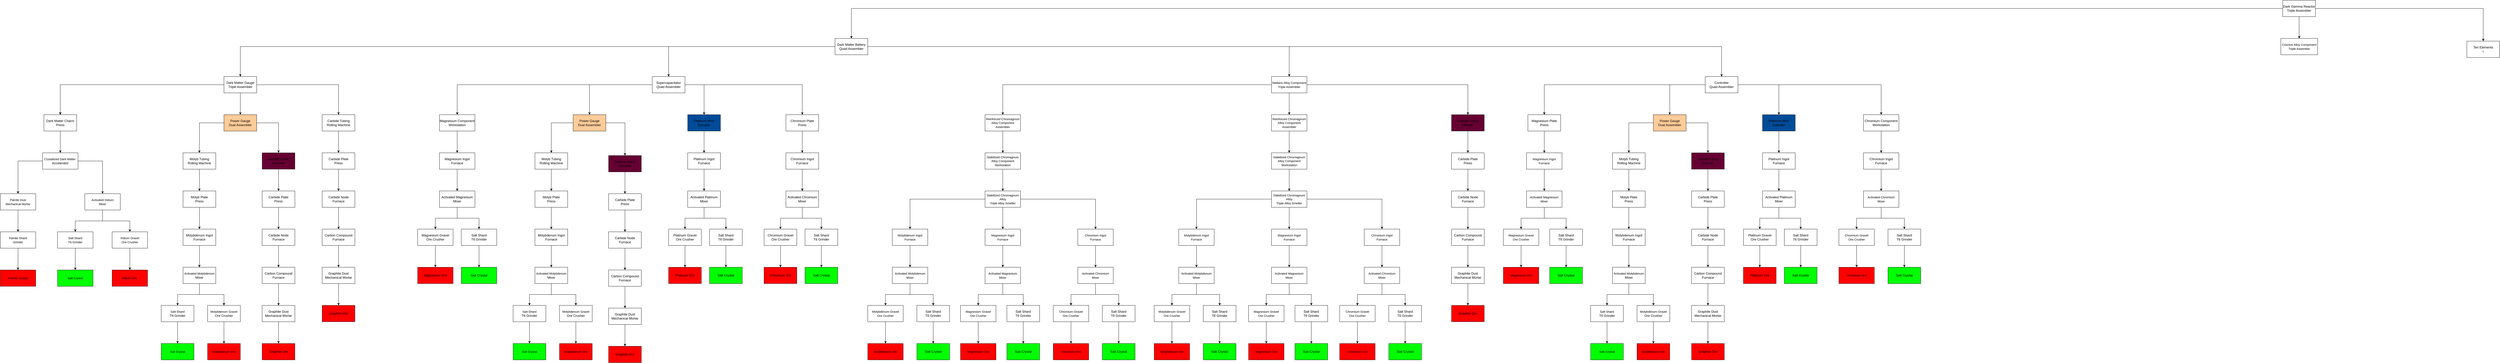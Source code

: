 <mxfile version="23.1.6" type="github">
  <diagram name="Page-1" id="cklbVcNHN72N4mOux92v">
    <mxGraphModel dx="6292" dy="775" grid="1" gridSize="10" guides="1" tooltips="1" connect="1" arrows="1" fold="1" page="1" pageScale="1" pageWidth="850" pageHeight="1100" math="0" shadow="0">
      <root>
        <mxCell id="0" />
        <mxCell id="1" parent="0" />
        <mxCell id="McgiRGSPzC1NFYn7cAQ9-3" value="" style="edgeStyle=orthogonalEdgeStyle;rounded=0;orthogonalLoop=1;jettySize=auto;html=1;" parent="1" source="McgiRGSPzC1NFYn7cAQ9-1" target="McgiRGSPzC1NFYn7cAQ9-2" edge="1">
          <mxGeometry relative="1" as="geometry" />
        </mxCell>
        <mxCell id="McgiRGSPzC1NFYn7cAQ9-5" value="" style="edgeStyle=orthogonalEdgeStyle;rounded=0;orthogonalLoop=1;jettySize=auto;html=1;" parent="1" source="McgiRGSPzC1NFYn7cAQ9-1" target="McgiRGSPzC1NFYn7cAQ9-4" edge="1">
          <mxGeometry relative="1" as="geometry" />
        </mxCell>
        <mxCell id="McgiRGSPzC1NFYn7cAQ9-13" value="" style="edgeStyle=orthogonalEdgeStyle;rounded=0;orthogonalLoop=1;jettySize=auto;html=1;fontFamily=Helvetica;fontSize=12;fontColor=default;" parent="1" source="McgiRGSPzC1NFYn7cAQ9-1" target="McgiRGSPzC1NFYn7cAQ9-12" edge="1">
          <mxGeometry relative="1" as="geometry" />
        </mxCell>
        <mxCell id="McgiRGSPzC1NFYn7cAQ9-1" value="Dark Gamma Reactor&lt;br&gt;Triple Assembler" style="rounded=0;whiteSpace=wrap;html=1;strokeColor=default;align=center;verticalAlign=middle;fontFamily=Helvetica;fontSize=12;fontColor=default;fillColor=default;" parent="1" vertex="1">
          <mxGeometry x="3727" y="70" width="120" height="60" as="geometry" />
        </mxCell>
        <mxCell id="McgiRGSPzC1NFYn7cAQ9-2" value="&lt;font style=&quot;font-size: 11px;&quot;&gt;Cosmos Alloy Component&lt;br&gt;Triple Assember&lt;br&gt;&lt;/font&gt;" style="rounded=0;whiteSpace=wrap;html=1;" parent="1" vertex="1">
          <mxGeometry x="3720" y="210" width="135" height="60" as="geometry" />
        </mxCell>
        <mxCell id="McgiRGSPzC1NFYn7cAQ9-15" value="" style="edgeStyle=orthogonalEdgeStyle;rounded=0;orthogonalLoop=1;jettySize=auto;html=1;fontFamily=Helvetica;fontSize=12;fontColor=default;" parent="1" source="McgiRGSPzC1NFYn7cAQ9-4" target="McgiRGSPzC1NFYn7cAQ9-14" edge="1">
          <mxGeometry relative="1" as="geometry" />
        </mxCell>
        <mxCell id="McgiRGSPzC1NFYn7cAQ9-19" value="" style="edgeStyle=orthogonalEdgeStyle;rounded=0;orthogonalLoop=1;jettySize=auto;html=1;fontFamily=Helvetica;fontSize=12;fontColor=default;" parent="1" source="McgiRGSPzC1NFYn7cAQ9-4" target="McgiRGSPzC1NFYn7cAQ9-18" edge="1">
          <mxGeometry relative="1" as="geometry" />
        </mxCell>
        <mxCell id="McgiRGSPzC1NFYn7cAQ9-21" value="" style="edgeStyle=orthogonalEdgeStyle;rounded=0;orthogonalLoop=1;jettySize=auto;html=1;fontFamily=Helvetica;fontSize=12;fontColor=default;" parent="1" source="McgiRGSPzC1NFYn7cAQ9-4" target="McgiRGSPzC1NFYn7cAQ9-20" edge="1">
          <mxGeometry relative="1" as="geometry" />
        </mxCell>
        <mxCell id="McgiRGSPzC1NFYn7cAQ9-23" value="" style="edgeStyle=orthogonalEdgeStyle;rounded=0;orthogonalLoop=1;jettySize=auto;html=1;fontFamily=Helvetica;fontSize=12;fontColor=default;" parent="1" source="McgiRGSPzC1NFYn7cAQ9-4" target="McgiRGSPzC1NFYn7cAQ9-22" edge="1">
          <mxGeometry relative="1" as="geometry" />
        </mxCell>
        <mxCell id="McgiRGSPzC1NFYn7cAQ9-4" value="Dark Matter Battery&lt;br&gt;Quad Assembler" style="rounded=0;whiteSpace=wrap;html=1;" parent="1" vertex="1">
          <mxGeometry x="-1580" y="210" width="120" height="60" as="geometry" />
        </mxCell>
        <mxCell id="McgiRGSPzC1NFYn7cAQ9-12" value="Ten Elements&lt;br&gt;r" style="rounded=0;whiteSpace=wrap;html=1;strokeColor=default;align=center;verticalAlign=middle;fontFamily=Helvetica;fontSize=12;fontColor=default;fillColor=default;" parent="1" vertex="1">
          <mxGeometry x="4402" y="220" width="120" height="60" as="geometry" />
        </mxCell>
        <mxCell id="kZA3d1KxiRgSWn5RkE2X-13" value="" style="edgeStyle=orthogonalEdgeStyle;rounded=0;orthogonalLoop=1;jettySize=auto;html=1;" parent="1" source="McgiRGSPzC1NFYn7cAQ9-14" target="kZA3d1KxiRgSWn5RkE2X-12" edge="1">
          <mxGeometry relative="1" as="geometry" />
        </mxCell>
        <mxCell id="kZA3d1KxiRgSWn5RkE2X-15" value="" style="edgeStyle=orthogonalEdgeStyle;rounded=0;orthogonalLoop=1;jettySize=auto;html=1;entryX=0.5;entryY=0;entryDx=0;entryDy=0;entryPerimeter=0;" parent="1" source="McgiRGSPzC1NFYn7cAQ9-14" target="kZA3d1KxiRgSWn5RkE2X-37" edge="1">
          <mxGeometry relative="1" as="geometry">
            <mxPoint x="-2480" y="490" as="targetPoint" />
          </mxGeometry>
        </mxCell>
        <mxCell id="kZA3d1KxiRgSWn5RkE2X-19" value="" style="edgeStyle=orthogonalEdgeStyle;rounded=0;orthogonalLoop=1;jettySize=auto;html=1;" parent="1" source="McgiRGSPzC1NFYn7cAQ9-14" target="kZA3d1KxiRgSWn5RkE2X-18" edge="1">
          <mxGeometry relative="1" as="geometry" />
        </mxCell>
        <mxCell id="kZA3d1KxiRgSWn5RkE2X-21" value="" style="edgeStyle=orthogonalEdgeStyle;rounded=0;orthogonalLoop=1;jettySize=auto;html=1;" parent="1" source="McgiRGSPzC1NFYn7cAQ9-14" target="kZA3d1KxiRgSWn5RkE2X-20" edge="1">
          <mxGeometry relative="1" as="geometry" />
        </mxCell>
        <mxCell id="McgiRGSPzC1NFYn7cAQ9-14" value="Supercapacitator&lt;div&gt;Quad Assembler&lt;br&gt;&lt;/div&gt;" style="rounded=0;whiteSpace=wrap;html=1;" parent="1" vertex="1">
          <mxGeometry x="-2250" y="350" width="120" height="60" as="geometry" />
        </mxCell>
        <mxCell id="McgiRGSPzC1NFYn7cAQ9-25" value="" style="edgeStyle=orthogonalEdgeStyle;rounded=0;orthogonalLoop=1;jettySize=auto;html=1;fontFamily=Helvetica;fontSize=12;fontColor=default;" parent="1" source="McgiRGSPzC1NFYn7cAQ9-18" target="McgiRGSPzC1NFYn7cAQ9-24" edge="1">
          <mxGeometry relative="1" as="geometry" />
        </mxCell>
        <mxCell id="McgiRGSPzC1NFYn7cAQ9-26" value="" style="edgeStyle=orthogonalEdgeStyle;rounded=0;orthogonalLoop=1;jettySize=auto;html=1;fontFamily=Helvetica;fontSize=12;fontColor=default;" parent="1" source="McgiRGSPzC1NFYn7cAQ9-18" target="McgiRGSPzC1NFYn7cAQ9-24" edge="1">
          <mxGeometry relative="1" as="geometry" />
        </mxCell>
        <mxCell id="McgiRGSPzC1NFYn7cAQ9-28" value="" style="edgeStyle=orthogonalEdgeStyle;rounded=0;orthogonalLoop=1;jettySize=auto;html=1;fontFamily=Helvetica;fontSize=12;fontColor=default;" parent="1" source="McgiRGSPzC1NFYn7cAQ9-18" target="McgiRGSPzC1NFYn7cAQ9-27" edge="1">
          <mxGeometry relative="1" as="geometry" />
        </mxCell>
        <mxCell id="McgiRGSPzC1NFYn7cAQ9-30" value="" style="edgeStyle=orthogonalEdgeStyle;rounded=0;orthogonalLoop=1;jettySize=auto;html=1;fontFamily=Helvetica;fontSize=12;fontColor=default;" parent="1" source="McgiRGSPzC1NFYn7cAQ9-18" target="McgiRGSPzC1NFYn7cAQ9-29" edge="1">
          <mxGeometry relative="1" as="geometry" />
        </mxCell>
        <mxCell id="McgiRGSPzC1NFYn7cAQ9-18" value="Dark Matter Gauge&lt;div&gt;Triple Assembler&lt;/div&gt;" style="rounded=0;whiteSpace=wrap;html=1;strokeColor=default;align=center;verticalAlign=middle;fontFamily=Helvetica;fontSize=12;fontColor=default;fillColor=default;" parent="1" vertex="1">
          <mxGeometry x="-3820" y="350" width="120" height="60" as="geometry" />
        </mxCell>
        <mxCell id="kZA3d1KxiRgSWn5RkE2X-95" value="" style="edgeStyle=orthogonalEdgeStyle;rounded=0;orthogonalLoop=1;jettySize=auto;html=1;" parent="1" source="McgiRGSPzC1NFYn7cAQ9-20" target="kZA3d1KxiRgSWn5RkE2X-94" edge="1">
          <mxGeometry relative="1" as="geometry" />
        </mxCell>
        <mxCell id="kZA3d1KxiRgSWn5RkE2X-99" value="" style="edgeStyle=orthogonalEdgeStyle;rounded=0;orthogonalLoop=1;jettySize=auto;html=1;entryX=0.5;entryY=0;entryDx=0;entryDy=0;" parent="1" source="McgiRGSPzC1NFYn7cAQ9-20" target="iX9LuOeY7qdczTm8YwF4-71" edge="1">
          <mxGeometry relative="1" as="geometry">
            <mxPoint x="85" y="490" as="targetPoint" />
          </mxGeometry>
        </mxCell>
        <mxCell id="iX9LuOeY7qdczTm8YwF4-123" style="edgeStyle=orthogonalEdgeStyle;rounded=0;orthogonalLoop=1;jettySize=auto;html=1;" edge="1" parent="1" source="McgiRGSPzC1NFYn7cAQ9-20" target="iX9LuOeY7qdczTm8YwF4-113">
          <mxGeometry relative="1" as="geometry" />
        </mxCell>
        <mxCell id="McgiRGSPzC1NFYn7cAQ9-20" value="&lt;font style=&quot;font-size: 11px;&quot;&gt;Stellaris Alloy Component&lt;br&gt;Triple Assembler&lt;br&gt;&lt;/font&gt;" style="rounded=0;whiteSpace=wrap;html=1;" parent="1" vertex="1">
          <mxGeometry x="20" y="350" width="130" height="60" as="geometry" />
        </mxCell>
        <mxCell id="iX9LuOeY7qdczTm8YwF4-127" value="" style="edgeStyle=orthogonalEdgeStyle;rounded=0;orthogonalLoop=1;jettySize=auto;html=1;" edge="1" parent="1" source="McgiRGSPzC1NFYn7cAQ9-22" target="iX9LuOeY7qdczTm8YwF4-126">
          <mxGeometry relative="1" as="geometry" />
        </mxCell>
        <mxCell id="iX9LuOeY7qdczTm8YwF4-170" style="edgeStyle=orthogonalEdgeStyle;rounded=0;orthogonalLoop=1;jettySize=auto;html=1;entryX=0.5;entryY=0;entryDx=0;entryDy=0;" edge="1" parent="1" source="McgiRGSPzC1NFYn7cAQ9-22" target="iX9LuOeY7qdczTm8YwF4-143">
          <mxGeometry relative="1" as="geometry" />
        </mxCell>
        <mxCell id="iX9LuOeY7qdczTm8YwF4-184" style="edgeStyle=orthogonalEdgeStyle;rounded=0;orthogonalLoop=1;jettySize=auto;html=1;" edge="1" parent="1" source="McgiRGSPzC1NFYn7cAQ9-22" target="iX9LuOeY7qdczTm8YwF4-172">
          <mxGeometry relative="1" as="geometry" />
        </mxCell>
        <mxCell id="iX9LuOeY7qdczTm8YwF4-187" value="" style="edgeStyle=orthogonalEdgeStyle;rounded=0;orthogonalLoop=1;jettySize=auto;html=1;" edge="1" parent="1" source="McgiRGSPzC1NFYn7cAQ9-22" target="iX9LuOeY7qdczTm8YwF4-186">
          <mxGeometry relative="1" as="geometry" />
        </mxCell>
        <mxCell id="McgiRGSPzC1NFYn7cAQ9-22" value="Controller&lt;div&gt;Quad Assembler&lt;br&gt;&lt;/div&gt;" style="rounded=0;whiteSpace=wrap;html=1;" parent="1" vertex="1">
          <mxGeometry x="1610" y="350" width="120" height="60" as="geometry" />
        </mxCell>
        <mxCell id="McgiRGSPzC1NFYn7cAQ9-32" value="" style="edgeStyle=orthogonalEdgeStyle;rounded=0;orthogonalLoop=1;jettySize=auto;html=1;fontFamily=Helvetica;fontSize=12;fontColor=default;" parent="1" source="McgiRGSPzC1NFYn7cAQ9-24" target="McgiRGSPzC1NFYn7cAQ9-31" edge="1">
          <mxGeometry relative="1" as="geometry" />
        </mxCell>
        <mxCell id="McgiRGSPzC1NFYn7cAQ9-24" value="Dark Matter Charm&lt;div&gt;Press&lt;/div&gt;" style="rounded=0;whiteSpace=wrap;html=1;strokeColor=default;align=center;verticalAlign=middle;fontFamily=Helvetica;fontSize=12;fontColor=default;fillColor=default;" parent="1" vertex="1">
          <mxGeometry x="-4480" y="490" width="120" height="60" as="geometry" />
        </mxCell>
        <mxCell id="kZA3d1KxiRgSWn5RkE2X-2" value="" style="edgeStyle=orthogonalEdgeStyle;rounded=0;orthogonalLoop=1;jettySize=auto;html=1;" parent="1" source="McgiRGSPzC1NFYn7cAQ9-27" target="kZA3d1KxiRgSWn5RkE2X-1" edge="1">
          <mxGeometry relative="1" as="geometry" />
        </mxCell>
        <mxCell id="McgiRGSPzC1NFYn7cAQ9-27" value="Carbide Tubing&lt;br&gt;Rolling Machine" style="rounded=0;whiteSpace=wrap;html=1;strokeColor=default;align=center;verticalAlign=middle;fontFamily=Helvetica;fontSize=12;fontColor=default;fillColor=default;" parent="1" vertex="1">
          <mxGeometry x="-3460" y="490" width="120" height="60" as="geometry" />
        </mxCell>
        <mxCell id="McgiRGSPzC1NFYn7cAQ9-56" value="" style="edgeStyle=orthogonalEdgeStyle;rounded=0;orthogonalLoop=1;jettySize=auto;html=1;fontFamily=Helvetica;fontSize=12;fontColor=default;" parent="1" source="McgiRGSPzC1NFYn7cAQ9-29" target="McgiRGSPzC1NFYn7cAQ9-55" edge="1">
          <mxGeometry relative="1" as="geometry" />
        </mxCell>
        <mxCell id="McgiRGSPzC1NFYn7cAQ9-58" value="" style="edgeStyle=orthogonalEdgeStyle;rounded=0;orthogonalLoop=1;jettySize=auto;html=1;fontFamily=Helvetica;fontSize=12;fontColor=default;" parent="1" source="McgiRGSPzC1NFYn7cAQ9-29" target="McgiRGSPzC1NFYn7cAQ9-57" edge="1">
          <mxGeometry relative="1" as="geometry" />
        </mxCell>
        <mxCell id="McgiRGSPzC1NFYn7cAQ9-29" value="&lt;span style=&quot;background-color: initial;&quot;&gt;Power Gauge&lt;br&gt;Dual Assembler&lt;/span&gt;" style="rounded=0;whiteSpace=wrap;html=1;strokeColor=default;align=center;verticalAlign=middle;fontFamily=Helvetica;fontSize=12;fontColor=default;fillColor=#FFCC99;" parent="1" vertex="1">
          <mxGeometry x="-3820" y="490" width="120" height="60" as="geometry" />
        </mxCell>
        <mxCell id="McgiRGSPzC1NFYn7cAQ9-34" value="" style="edgeStyle=orthogonalEdgeStyle;rounded=0;orthogonalLoop=1;jettySize=auto;html=1;fontFamily=Helvetica;fontSize=12;fontColor=default;" parent="1" source="McgiRGSPzC1NFYn7cAQ9-31" target="McgiRGSPzC1NFYn7cAQ9-33" edge="1">
          <mxGeometry relative="1" as="geometry" />
        </mxCell>
        <mxCell id="McgiRGSPzC1NFYn7cAQ9-36" value="" style="edgeStyle=orthogonalEdgeStyle;rounded=0;orthogonalLoop=1;jettySize=auto;html=1;fontFamily=Helvetica;fontSize=12;fontColor=default;" parent="1" source="McgiRGSPzC1NFYn7cAQ9-31" target="McgiRGSPzC1NFYn7cAQ9-35" edge="1">
          <mxGeometry relative="1" as="geometry" />
        </mxCell>
        <mxCell id="McgiRGSPzC1NFYn7cAQ9-31" value="&lt;font style=&quot;font-size: 11px;&quot;&gt;Crystalized Dark Matter&amp;nbsp;&lt;/font&gt;&lt;div&gt;Accelerator&lt;/div&gt;" style="rounded=0;whiteSpace=wrap;html=1;strokeColor=default;align=center;verticalAlign=middle;fontFamily=Helvetica;fontSize=12;fontColor=default;fillColor=default;" parent="1" vertex="1">
          <mxGeometry x="-4485" y="630" width="130" height="60" as="geometry" />
        </mxCell>
        <mxCell id="McgiRGSPzC1NFYn7cAQ9-40" value="" style="edgeStyle=orthogonalEdgeStyle;rounded=0;orthogonalLoop=1;jettySize=auto;html=1;fontFamily=Helvetica;fontSize=12;fontColor=default;" parent="1" source="McgiRGSPzC1NFYn7cAQ9-33" target="McgiRGSPzC1NFYn7cAQ9-39" edge="1">
          <mxGeometry relative="1" as="geometry" />
        </mxCell>
        <mxCell id="McgiRGSPzC1NFYn7cAQ9-33" value="&lt;span style=&quot;font-size: 11px;&quot;&gt;Painite Dust&lt;br&gt;Mechanical Mortar&lt;br&gt;&lt;/span&gt;" style="rounded=0;whiteSpace=wrap;html=1;strokeColor=default;align=center;verticalAlign=middle;fontFamily=Helvetica;fontSize=12;fontColor=default;fillColor=default;" parent="1" vertex="1">
          <mxGeometry x="-4640" y="780" width="130" height="60" as="geometry" />
        </mxCell>
        <mxCell id="McgiRGSPzC1NFYn7cAQ9-44" value="" style="edgeStyle=orthogonalEdgeStyle;rounded=0;orthogonalLoop=1;jettySize=auto;html=1;fontFamily=Helvetica;fontSize=12;fontColor=default;" parent="1" source="McgiRGSPzC1NFYn7cAQ9-35" target="McgiRGSPzC1NFYn7cAQ9-43" edge="1">
          <mxGeometry relative="1" as="geometry" />
        </mxCell>
        <mxCell id="McgiRGSPzC1NFYn7cAQ9-45" value="" style="edgeStyle=orthogonalEdgeStyle;rounded=0;orthogonalLoop=1;jettySize=auto;html=1;fontFamily=Helvetica;fontSize=12;fontColor=default;" parent="1" source="McgiRGSPzC1NFYn7cAQ9-35" target="McgiRGSPzC1NFYn7cAQ9-43" edge="1">
          <mxGeometry relative="1" as="geometry" />
        </mxCell>
        <mxCell id="McgiRGSPzC1NFYn7cAQ9-46" value="" style="edgeStyle=orthogonalEdgeStyle;rounded=0;orthogonalLoop=1;jettySize=auto;html=1;fontFamily=Helvetica;fontSize=12;fontColor=default;" parent="1" source="McgiRGSPzC1NFYn7cAQ9-35" target="McgiRGSPzC1NFYn7cAQ9-43" edge="1">
          <mxGeometry relative="1" as="geometry" />
        </mxCell>
        <mxCell id="McgiRGSPzC1NFYn7cAQ9-48" value="" style="edgeStyle=orthogonalEdgeStyle;rounded=0;orthogonalLoop=1;jettySize=auto;html=1;fontFamily=Helvetica;fontSize=12;fontColor=default;" parent="1" source="McgiRGSPzC1NFYn7cAQ9-35" target="McgiRGSPzC1NFYn7cAQ9-47" edge="1">
          <mxGeometry relative="1" as="geometry" />
        </mxCell>
        <mxCell id="McgiRGSPzC1NFYn7cAQ9-35" value="&lt;span style=&quot;font-size: 11px;&quot;&gt;Activated&amp;nbsp;Iridium&lt;br&gt;Mixer&lt;br&gt;&lt;/span&gt;" style="rounded=0;whiteSpace=wrap;html=1;strokeColor=default;align=center;verticalAlign=middle;fontFamily=Helvetica;fontSize=12;fontColor=default;fillColor=default;" parent="1" vertex="1">
          <mxGeometry x="-4330" y="780" width="130" height="60" as="geometry" />
        </mxCell>
        <mxCell id="McgiRGSPzC1NFYn7cAQ9-42" value="" style="edgeStyle=orthogonalEdgeStyle;rounded=0;orthogonalLoop=1;jettySize=auto;html=1;fontFamily=Helvetica;fontSize=12;fontColor=default;" parent="1" source="McgiRGSPzC1NFYn7cAQ9-39" target="McgiRGSPzC1NFYn7cAQ9-41" edge="1">
          <mxGeometry relative="1" as="geometry" />
        </mxCell>
        <mxCell id="McgiRGSPzC1NFYn7cAQ9-39" value="&lt;span style=&quot;font-size: 11px;&quot;&gt;Painite Shard&lt;br&gt;Grinder&lt;br&gt;&lt;/span&gt;" style="rounded=0;whiteSpace=wrap;html=1;strokeColor=default;align=center;verticalAlign=middle;fontFamily=Helvetica;fontSize=12;fontColor=default;fillColor=default;" parent="1" vertex="1">
          <mxGeometry x="-4640" y="920" width="130" height="60" as="geometry" />
        </mxCell>
        <mxCell id="McgiRGSPzC1NFYn7cAQ9-41" value="&lt;span style=&quot;font-size: 11px;&quot;&gt;Painite Crystal&lt;br&gt;&lt;/span&gt;" style="rounded=0;whiteSpace=wrap;html=1;strokeColor=default;align=center;verticalAlign=middle;fontFamily=Helvetica;fontSize=12;fontColor=default;fillColor=#FF0000;" parent="1" vertex="1">
          <mxGeometry x="-4640" y="1060" width="130" height="60" as="geometry" />
        </mxCell>
        <mxCell id="McgiRGSPzC1NFYn7cAQ9-50" value="" style="edgeStyle=orthogonalEdgeStyle;rounded=0;orthogonalLoop=1;jettySize=auto;html=1;fontFamily=Helvetica;fontSize=12;fontColor=default;" parent="1" source="McgiRGSPzC1NFYn7cAQ9-43" target="McgiRGSPzC1NFYn7cAQ9-49" edge="1">
          <mxGeometry relative="1" as="geometry" />
        </mxCell>
        <mxCell id="McgiRGSPzC1NFYn7cAQ9-43" value="&lt;span style=&quot;font-size: 11px;&quot;&gt;Salt Shard&lt;br&gt;T6 Grinder&lt;br&gt;&lt;/span&gt;" style="rounded=0;whiteSpace=wrap;html=1;strokeColor=default;align=center;verticalAlign=middle;fontFamily=Helvetica;fontSize=12;fontColor=default;fillColor=default;" parent="1" vertex="1">
          <mxGeometry x="-4430" y="920" width="130" height="60" as="geometry" />
        </mxCell>
        <mxCell id="McgiRGSPzC1NFYn7cAQ9-54" value="" style="edgeStyle=orthogonalEdgeStyle;rounded=0;orthogonalLoop=1;jettySize=auto;html=1;fontFamily=Helvetica;fontSize=12;fontColor=default;" parent="1" source="McgiRGSPzC1NFYn7cAQ9-47" target="McgiRGSPzC1NFYn7cAQ9-53" edge="1">
          <mxGeometry relative="1" as="geometry" />
        </mxCell>
        <mxCell id="McgiRGSPzC1NFYn7cAQ9-47" value="&lt;span style=&quot;font-size: 11px;&quot;&gt;Iridium Gravel&lt;/span&gt;&lt;br&gt;&lt;span style=&quot;font-size: 11px;&quot;&gt;Ore Crusher&lt;/span&gt;" style="rounded=0;whiteSpace=wrap;html=1;strokeColor=default;align=center;verticalAlign=middle;fontFamily=Helvetica;fontSize=12;fontColor=default;fillColor=default;" parent="1" vertex="1">
          <mxGeometry x="-4230" y="920" width="130" height="60" as="geometry" />
        </mxCell>
        <mxCell id="McgiRGSPzC1NFYn7cAQ9-49" value="&lt;span style=&quot;font-size: 11px;&quot;&gt;Salt Crystal&lt;br&gt;&lt;/span&gt;" style="rounded=0;whiteSpace=wrap;html=1;strokeColor=default;align=center;verticalAlign=middle;fontFamily=Helvetica;fontSize=12;fontColor=default;fillColor=#00FF00;" parent="1" vertex="1">
          <mxGeometry x="-4430" y="1060" width="130" height="60" as="geometry" />
        </mxCell>
        <mxCell id="McgiRGSPzC1NFYn7cAQ9-53" value="&lt;span style=&quot;font-size: 11px;&quot;&gt;Iridium&amp;nbsp;&lt;/span&gt;&lt;span style=&quot;font-size: 11px;&quot;&gt;Ore&amp;nbsp;&lt;/span&gt;" style="rounded=0;whiteSpace=wrap;html=1;strokeColor=default;align=center;verticalAlign=middle;fontFamily=Helvetica;fontSize=12;fontColor=default;fillColor=#FF0000;" parent="1" vertex="1">
          <mxGeometry x="-4230" y="1060" width="130" height="60" as="geometry" />
        </mxCell>
        <mxCell id="McgiRGSPzC1NFYn7cAQ9-62" value="" style="edgeStyle=orthogonalEdgeStyle;rounded=0;orthogonalLoop=1;jettySize=auto;html=1;fontFamily=Helvetica;fontSize=12;fontColor=default;" parent="1" source="McgiRGSPzC1NFYn7cAQ9-55" target="McgiRGSPzC1NFYn7cAQ9-61" edge="1">
          <mxGeometry relative="1" as="geometry" />
        </mxCell>
        <mxCell id="McgiRGSPzC1NFYn7cAQ9-55" value="Molyb Tubing&lt;br&gt;Rolling Machine" style="rounded=0;whiteSpace=wrap;html=1;strokeColor=default;align=center;verticalAlign=middle;fontFamily=Helvetica;fontSize=12;fontColor=default;fillColor=default;" parent="1" vertex="1">
          <mxGeometry x="-3970" y="630" width="120" height="60" as="geometry" />
        </mxCell>
        <mxCell id="McgiRGSPzC1NFYn7cAQ9-76" value="" style="edgeStyle=orthogonalEdgeStyle;rounded=0;orthogonalLoop=1;jettySize=auto;html=1;fontFamily=Helvetica;fontSize=12;fontColor=default;" parent="1" source="McgiRGSPzC1NFYn7cAQ9-57" target="McgiRGSPzC1NFYn7cAQ9-75" edge="1">
          <mxGeometry relative="1" as="geometry" />
        </mxCell>
        <mxCell id="McgiRGSPzC1NFYn7cAQ9-57" value="&lt;span style=&quot;background-color: initial;&quot;&gt;Carbide Lining&lt;br&gt;Extruder&lt;br&gt;&lt;/span&gt;" style="rounded=0;whiteSpace=wrap;html=1;strokeColor=default;align=center;verticalAlign=middle;fontFamily=Helvetica;fontSize=12;fontColor=default;fillColor=#660033;" parent="1" vertex="1">
          <mxGeometry x="-3680" y="630" width="120" height="60" as="geometry" />
        </mxCell>
        <mxCell id="McgiRGSPzC1NFYn7cAQ9-64" value="" style="edgeStyle=orthogonalEdgeStyle;rounded=0;orthogonalLoop=1;jettySize=auto;html=1;fontFamily=Helvetica;fontSize=12;fontColor=default;" parent="1" source="McgiRGSPzC1NFYn7cAQ9-61" target="McgiRGSPzC1NFYn7cAQ9-63" edge="1">
          <mxGeometry relative="1" as="geometry" />
        </mxCell>
        <mxCell id="McgiRGSPzC1NFYn7cAQ9-61" value="Molyb Plate&lt;br&gt;Press" style="rounded=0;whiteSpace=wrap;html=1;strokeColor=default;align=center;verticalAlign=middle;fontFamily=Helvetica;fontSize=12;fontColor=default;fillColor=default;" parent="1" vertex="1">
          <mxGeometry x="-3970" y="770" width="120" height="60" as="geometry" />
        </mxCell>
        <mxCell id="McgiRGSPzC1NFYn7cAQ9-66" value="" style="edgeStyle=orthogonalEdgeStyle;rounded=0;orthogonalLoop=1;jettySize=auto;html=1;fontFamily=Helvetica;fontSize=12;fontColor=default;" parent="1" source="McgiRGSPzC1NFYn7cAQ9-63" target="McgiRGSPzC1NFYn7cAQ9-65" edge="1">
          <mxGeometry relative="1" as="geometry" />
        </mxCell>
        <mxCell id="McgiRGSPzC1NFYn7cAQ9-63" value="Molybdenum Ingot&lt;br&gt;Furnace" style="rounded=0;whiteSpace=wrap;html=1;strokeColor=default;align=center;verticalAlign=middle;fontFamily=Helvetica;fontSize=12;fontColor=default;fillColor=default;" parent="1" vertex="1">
          <mxGeometry x="-3970" y="910" width="120" height="60" as="geometry" />
        </mxCell>
        <mxCell id="McgiRGSPzC1NFYn7cAQ9-70" value="" style="edgeStyle=orthogonalEdgeStyle;rounded=0;orthogonalLoop=1;jettySize=auto;html=1;fontFamily=Helvetica;fontSize=12;fontColor=default;" parent="1" source="McgiRGSPzC1NFYn7cAQ9-65" target="McgiRGSPzC1NFYn7cAQ9-69" edge="1">
          <mxGeometry relative="1" as="geometry" />
        </mxCell>
        <mxCell id="McgiRGSPzC1NFYn7cAQ9-72" value="" style="edgeStyle=orthogonalEdgeStyle;rounded=0;orthogonalLoop=1;jettySize=auto;html=1;fontFamily=Helvetica;fontSize=12;fontColor=default;" parent="1" source="McgiRGSPzC1NFYn7cAQ9-65" target="McgiRGSPzC1NFYn7cAQ9-71" edge="1">
          <mxGeometry relative="1" as="geometry" />
        </mxCell>
        <mxCell id="McgiRGSPzC1NFYn7cAQ9-65" value="&lt;font style=&quot;font-size: 11px;&quot;&gt;Activated Molybdenum&lt;br&gt;&lt;/font&gt;Mixer" style="rounded=0;whiteSpace=wrap;html=1;strokeColor=default;align=center;verticalAlign=middle;fontFamily=Helvetica;fontSize=12;fontColor=default;fillColor=default;" parent="1" vertex="1">
          <mxGeometry x="-3970" y="1050" width="120" height="60" as="geometry" />
        </mxCell>
        <mxCell id="McgiRGSPzC1NFYn7cAQ9-80" value="" style="edgeStyle=orthogonalEdgeStyle;rounded=0;orthogonalLoop=1;jettySize=auto;html=1;fontFamily=Helvetica;fontSize=12;fontColor=default;" parent="1" source="McgiRGSPzC1NFYn7cAQ9-69" target="McgiRGSPzC1NFYn7cAQ9-79" edge="1">
          <mxGeometry relative="1" as="geometry" />
        </mxCell>
        <mxCell id="McgiRGSPzC1NFYn7cAQ9-69" value="&lt;font style=&quot;font-size: 11px;&quot;&gt;Molybdenum Gravel&lt;br&gt;&lt;/font&gt;Ore Crusher" style="rounded=0;whiteSpace=wrap;html=1;strokeColor=default;align=center;verticalAlign=middle;fontFamily=Helvetica;fontSize=12;fontColor=default;fillColor=default;" parent="1" vertex="1">
          <mxGeometry x="-3880" y="1190" width="120" height="60" as="geometry" />
        </mxCell>
        <mxCell id="McgiRGSPzC1NFYn7cAQ9-74" value="" style="edgeStyle=orthogonalEdgeStyle;rounded=0;orthogonalLoop=1;jettySize=auto;html=1;fontFamily=Helvetica;fontSize=12;fontColor=default;" parent="1" source="McgiRGSPzC1NFYn7cAQ9-71" target="McgiRGSPzC1NFYn7cAQ9-73" edge="1">
          <mxGeometry relative="1" as="geometry">
            <Array as="points">
              <mxPoint x="-4010" y="1340" />
              <mxPoint x="-4010" y="1340" />
            </Array>
          </mxGeometry>
        </mxCell>
        <mxCell id="McgiRGSPzC1NFYn7cAQ9-71" value="&lt;span style=&quot;font-size: 11px;&quot;&gt;Salt Shard&lt;br&gt;&lt;/span&gt;T6 Grinder" style="rounded=0;whiteSpace=wrap;html=1;strokeColor=default;align=center;verticalAlign=middle;fontFamily=Helvetica;fontSize=12;fontColor=default;fillColor=default;" parent="1" vertex="1">
          <mxGeometry x="-4050" y="1190" width="120" height="60" as="geometry" />
        </mxCell>
        <mxCell id="McgiRGSPzC1NFYn7cAQ9-82" value="" style="edgeStyle=orthogonalEdgeStyle;rounded=0;orthogonalLoop=1;jettySize=auto;html=1;fontFamily=Helvetica;fontSize=12;fontColor=default;" parent="1" source="McgiRGSPzC1NFYn7cAQ9-75" target="McgiRGSPzC1NFYn7cAQ9-81" edge="1">
          <mxGeometry relative="1" as="geometry" />
        </mxCell>
        <mxCell id="McgiRGSPzC1NFYn7cAQ9-75" value="&lt;span style=&quot;background-color: initial;&quot;&gt;Carbide Plate&lt;br&gt;Press&lt;br&gt;&lt;/span&gt;" style="rounded=0;whiteSpace=wrap;html=1;strokeColor=default;align=center;verticalAlign=middle;fontFamily=Helvetica;fontSize=12;fontColor=default;fillColor=default;" parent="1" vertex="1">
          <mxGeometry x="-3680" y="770" width="120" height="60" as="geometry" />
        </mxCell>
        <mxCell id="McgiRGSPzC1NFYn7cAQ9-79" value="&lt;font style=&quot;font-size: 11px;&quot;&gt;Molybdenum Ore&lt;/font&gt;" style="rounded=0;whiteSpace=wrap;html=1;strokeColor=default;align=center;verticalAlign=middle;fontFamily=Helvetica;fontSize=12;fontColor=default;fillColor=#FF0000;" parent="1" vertex="1">
          <mxGeometry x="-3880" y="1330" width="120" height="60" as="geometry" />
        </mxCell>
        <mxCell id="McgiRGSPzC1NFYn7cAQ9-73" value="&lt;span style=&quot;font-size: 11px;&quot;&gt;Salt Crystal&lt;/span&gt;" style="rounded=0;whiteSpace=wrap;html=1;strokeColor=default;align=center;verticalAlign=middle;fontFamily=Helvetica;fontSize=12;fontColor=default;fillColor=#00ff00;" parent="1" vertex="1">
          <mxGeometry x="-4050" y="1330" width="120" height="60" as="geometry" />
        </mxCell>
        <mxCell id="McgiRGSPzC1NFYn7cAQ9-84" value="" style="edgeStyle=orthogonalEdgeStyle;rounded=0;orthogonalLoop=1;jettySize=auto;html=1;fontFamily=Helvetica;fontSize=12;fontColor=default;" parent="1" source="McgiRGSPzC1NFYn7cAQ9-81" target="McgiRGSPzC1NFYn7cAQ9-83" edge="1">
          <mxGeometry relative="1" as="geometry" />
        </mxCell>
        <mxCell id="McgiRGSPzC1NFYn7cAQ9-81" value="&lt;span style=&quot;background-color: initial;&quot;&gt;Carbide Node&lt;br&gt;Furnace&lt;br&gt;&lt;/span&gt;" style="rounded=0;whiteSpace=wrap;html=1;strokeColor=default;align=center;verticalAlign=middle;fontFamily=Helvetica;fontSize=12;fontColor=default;fillColor=default;" parent="1" vertex="1">
          <mxGeometry x="-3680" y="910" width="120" height="60" as="geometry" />
        </mxCell>
        <mxCell id="McgiRGSPzC1NFYn7cAQ9-86" value="" style="edgeStyle=orthogonalEdgeStyle;rounded=0;orthogonalLoop=1;jettySize=auto;html=1;fontFamily=Helvetica;fontSize=12;fontColor=default;" parent="1" source="McgiRGSPzC1NFYn7cAQ9-83" target="McgiRGSPzC1NFYn7cAQ9-85" edge="1">
          <mxGeometry relative="1" as="geometry" />
        </mxCell>
        <mxCell id="McgiRGSPzC1NFYn7cAQ9-83" value="&lt;span style=&quot;background-color: initial;&quot;&gt;Carbon Compound&lt;br&gt;Furnace&lt;br&gt;&lt;/span&gt;" style="rounded=0;whiteSpace=wrap;html=1;strokeColor=default;align=center;verticalAlign=middle;fontFamily=Helvetica;fontSize=12;fontColor=default;fillColor=default;" parent="1" vertex="1">
          <mxGeometry x="-3680" y="1050" width="120" height="60" as="geometry" />
        </mxCell>
        <mxCell id="McgiRGSPzC1NFYn7cAQ9-88" value="" style="edgeStyle=orthogonalEdgeStyle;rounded=0;orthogonalLoop=1;jettySize=auto;html=1;fontFamily=Helvetica;fontSize=12;fontColor=default;" parent="1" source="McgiRGSPzC1NFYn7cAQ9-85" target="McgiRGSPzC1NFYn7cAQ9-87" edge="1">
          <mxGeometry relative="1" as="geometry" />
        </mxCell>
        <mxCell id="McgiRGSPzC1NFYn7cAQ9-85" value="&lt;span style=&quot;background-color: initial;&quot;&gt;Graphite&amp;nbsp;Dust&lt;br&gt;Mechanical Mortar&lt;br&gt;&lt;/span&gt;" style="rounded=0;whiteSpace=wrap;html=1;strokeColor=default;align=center;verticalAlign=middle;fontFamily=Helvetica;fontSize=12;fontColor=default;fillColor=default;" parent="1" vertex="1">
          <mxGeometry x="-3680" y="1190" width="120" height="60" as="geometry" />
        </mxCell>
        <mxCell id="McgiRGSPzC1NFYn7cAQ9-87" value="&lt;span style=&quot;background-color: initial;&quot;&gt;Graphite Ore&lt;br&gt;&lt;/span&gt;" style="rounded=0;whiteSpace=wrap;html=1;strokeColor=default;align=center;verticalAlign=middle;fontFamily=Helvetica;fontSize=12;fontColor=default;fillColor=#FF0000;" parent="1" vertex="1">
          <mxGeometry x="-3680" y="1330" width="120" height="60" as="geometry" />
        </mxCell>
        <mxCell id="kZA3d1KxiRgSWn5RkE2X-11" value="" style="edgeStyle=orthogonalEdgeStyle;rounded=0;orthogonalLoop=1;jettySize=auto;html=1;entryX=0.5;entryY=0;entryDx=0;entryDy=0;" parent="1" source="kZA3d1KxiRgSWn5RkE2X-1" target="kZA3d1KxiRgSWn5RkE2X-4" edge="1">
          <mxGeometry relative="1" as="geometry">
            <mxPoint x="-3400" y="770" as="targetPoint" />
          </mxGeometry>
        </mxCell>
        <mxCell id="kZA3d1KxiRgSWn5RkE2X-1" value="Carbide Plate&lt;br&gt;Press" style="rounded=0;whiteSpace=wrap;html=1;strokeColor=default;align=center;verticalAlign=middle;fontFamily=Helvetica;fontSize=12;fontColor=default;fillColor=default;" parent="1" vertex="1">
          <mxGeometry x="-3460" y="630" width="120" height="60" as="geometry" />
        </mxCell>
        <mxCell id="kZA3d1KxiRgSWn5RkE2X-3" value="" style="edgeStyle=orthogonalEdgeStyle;rounded=0;orthogonalLoop=1;jettySize=auto;html=1;fontFamily=Helvetica;fontSize=12;fontColor=default;" parent="1" source="kZA3d1KxiRgSWn5RkE2X-4" target="kZA3d1KxiRgSWn5RkE2X-6" edge="1">
          <mxGeometry relative="1" as="geometry" />
        </mxCell>
        <mxCell id="kZA3d1KxiRgSWn5RkE2X-4" value="&lt;span style=&quot;background-color: initial;&quot;&gt;Carbide Node&lt;br&gt;Furnace&lt;br&gt;&lt;/span&gt;" style="rounded=0;whiteSpace=wrap;html=1;strokeColor=default;align=center;verticalAlign=middle;fontFamily=Helvetica;fontSize=12;fontColor=default;fillColor=default;" parent="1" vertex="1">
          <mxGeometry x="-3460" y="770" width="120" height="60" as="geometry" />
        </mxCell>
        <mxCell id="kZA3d1KxiRgSWn5RkE2X-5" value="" style="edgeStyle=orthogonalEdgeStyle;rounded=0;orthogonalLoop=1;jettySize=auto;html=1;fontFamily=Helvetica;fontSize=12;fontColor=default;" parent="1" source="kZA3d1KxiRgSWn5RkE2X-6" target="kZA3d1KxiRgSWn5RkE2X-8" edge="1">
          <mxGeometry relative="1" as="geometry" />
        </mxCell>
        <mxCell id="kZA3d1KxiRgSWn5RkE2X-6" value="&lt;span style=&quot;background-color: initial;&quot;&gt;Carbon Compound&lt;br&gt;Furnace&lt;br&gt;&lt;/span&gt;" style="rounded=0;whiteSpace=wrap;html=1;strokeColor=default;align=center;verticalAlign=middle;fontFamily=Helvetica;fontSize=12;fontColor=default;fillColor=default;" parent="1" vertex="1">
          <mxGeometry x="-3460" y="910" width="120" height="60" as="geometry" />
        </mxCell>
        <mxCell id="kZA3d1KxiRgSWn5RkE2X-7" value="" style="edgeStyle=orthogonalEdgeStyle;rounded=0;orthogonalLoop=1;jettySize=auto;html=1;fontFamily=Helvetica;fontSize=12;fontColor=default;" parent="1" source="kZA3d1KxiRgSWn5RkE2X-8" target="kZA3d1KxiRgSWn5RkE2X-9" edge="1">
          <mxGeometry relative="1" as="geometry" />
        </mxCell>
        <mxCell id="kZA3d1KxiRgSWn5RkE2X-8" value="&lt;span style=&quot;background-color: initial;&quot;&gt;Graphite&amp;nbsp;Dust&lt;br&gt;Mechanical Mortar&lt;br&gt;&lt;/span&gt;" style="rounded=0;whiteSpace=wrap;html=1;strokeColor=default;align=center;verticalAlign=middle;fontFamily=Helvetica;fontSize=12;fontColor=default;fillColor=default;" parent="1" vertex="1">
          <mxGeometry x="-3460" y="1050" width="120" height="60" as="geometry" />
        </mxCell>
        <mxCell id="kZA3d1KxiRgSWn5RkE2X-9" value="&lt;span style=&quot;background-color: initial;&quot;&gt;Graphite Ore&lt;br&gt;&lt;/span&gt;" style="rounded=0;whiteSpace=wrap;html=1;strokeColor=default;align=center;verticalAlign=middle;fontFamily=Helvetica;fontSize=12;fontColor=default;fillColor=#FF0000;" parent="1" vertex="1">
          <mxGeometry x="-3460" y="1190" width="120" height="60" as="geometry" />
        </mxCell>
        <mxCell id="kZA3d1KxiRgSWn5RkE2X-23" value="" style="edgeStyle=orthogonalEdgeStyle;rounded=0;orthogonalLoop=1;jettySize=auto;html=1;" parent="1" source="kZA3d1KxiRgSWn5RkE2X-12" target="kZA3d1KxiRgSWn5RkE2X-22" edge="1">
          <mxGeometry relative="1" as="geometry" />
        </mxCell>
        <mxCell id="kZA3d1KxiRgSWn5RkE2X-12" value="&lt;div&gt;Magnesium Component&lt;/div&gt;&lt;div&gt;Workstation&lt;/div&gt;" style="rounded=0;whiteSpace=wrap;html=1;" parent="1" vertex="1">
          <mxGeometry x="-3030" y="490" width="130" height="60" as="geometry" />
        </mxCell>
        <mxCell id="kZA3d1KxiRgSWn5RkE2X-65" value="" style="edgeStyle=orthogonalEdgeStyle;rounded=0;orthogonalLoop=1;jettySize=auto;html=1;" parent="1" source="kZA3d1KxiRgSWn5RkE2X-18" target="kZA3d1KxiRgSWn5RkE2X-64" edge="1">
          <mxGeometry relative="1" as="geometry" />
        </mxCell>
        <mxCell id="kZA3d1KxiRgSWn5RkE2X-18" value="Platinum Wire&lt;div&gt;Extruder&lt;/div&gt;" style="rounded=0;whiteSpace=wrap;html=1;fillColor=#004C99;" parent="1" vertex="1">
          <mxGeometry x="-2120" y="490" width="120" height="60" as="geometry" />
        </mxCell>
        <mxCell id="kZA3d1KxiRgSWn5RkE2X-77" value="" style="edgeStyle=orthogonalEdgeStyle;rounded=0;orthogonalLoop=1;jettySize=auto;html=1;" parent="1" source="kZA3d1KxiRgSWn5RkE2X-20" target="kZA3d1KxiRgSWn5RkE2X-76" edge="1">
          <mxGeometry relative="1" as="geometry" />
        </mxCell>
        <mxCell id="kZA3d1KxiRgSWn5RkE2X-20" value="Chromium Plate&lt;div&gt;Press&lt;/div&gt;" style="rounded=0;whiteSpace=wrap;html=1;" parent="1" vertex="1">
          <mxGeometry x="-1760" y="490" width="120" height="60" as="geometry" />
        </mxCell>
        <mxCell id="kZA3d1KxiRgSWn5RkE2X-25" value="" style="edgeStyle=orthogonalEdgeStyle;rounded=0;orthogonalLoop=1;jettySize=auto;html=1;" parent="1" source="kZA3d1KxiRgSWn5RkE2X-22" target="kZA3d1KxiRgSWn5RkE2X-24" edge="1">
          <mxGeometry relative="1" as="geometry" />
        </mxCell>
        <mxCell id="kZA3d1KxiRgSWn5RkE2X-22" value="&lt;div&gt;Magnesium Ingot&lt;/div&gt;&lt;div&gt;Furnace&lt;/div&gt;" style="rounded=0;whiteSpace=wrap;html=1;" parent="1" vertex="1">
          <mxGeometry x="-3030" y="630" width="130" height="60" as="geometry" />
        </mxCell>
        <mxCell id="kZA3d1KxiRgSWn5RkE2X-27" value="" style="edgeStyle=orthogonalEdgeStyle;rounded=0;orthogonalLoop=1;jettySize=auto;html=1;" parent="1" source="kZA3d1KxiRgSWn5RkE2X-24" target="kZA3d1KxiRgSWn5RkE2X-26" edge="1">
          <mxGeometry relative="1" as="geometry" />
        </mxCell>
        <mxCell id="kZA3d1KxiRgSWn5RkE2X-28" value="" style="edgeStyle=orthogonalEdgeStyle;rounded=0;orthogonalLoop=1;jettySize=auto;html=1;" parent="1" source="kZA3d1KxiRgSWn5RkE2X-24" target="kZA3d1KxiRgSWn5RkE2X-26" edge="1">
          <mxGeometry relative="1" as="geometry" />
        </mxCell>
        <mxCell id="kZA3d1KxiRgSWn5RkE2X-30" value="" style="edgeStyle=orthogonalEdgeStyle;rounded=0;orthogonalLoop=1;jettySize=auto;html=1;" parent="1" source="kZA3d1KxiRgSWn5RkE2X-24" target="kZA3d1KxiRgSWn5RkE2X-29" edge="1">
          <mxGeometry relative="1" as="geometry" />
        </mxCell>
        <mxCell id="kZA3d1KxiRgSWn5RkE2X-24" value="&lt;div&gt;Activated Magnesium&lt;/div&gt;&lt;div&gt;Mixer&lt;/div&gt;" style="rounded=0;whiteSpace=wrap;html=1;" parent="1" vertex="1">
          <mxGeometry x="-3030" y="770" width="130" height="60" as="geometry" />
        </mxCell>
        <mxCell id="kZA3d1KxiRgSWn5RkE2X-32" value="" style="edgeStyle=orthogonalEdgeStyle;rounded=0;orthogonalLoop=1;jettySize=auto;html=1;" parent="1" source="kZA3d1KxiRgSWn5RkE2X-26" target="kZA3d1KxiRgSWn5RkE2X-31" edge="1">
          <mxGeometry relative="1" as="geometry" />
        </mxCell>
        <mxCell id="kZA3d1KxiRgSWn5RkE2X-26" value="&lt;div&gt;Magnesium Gravel&lt;/div&gt;&lt;div&gt;Ore Crusher&lt;/div&gt;" style="rounded=0;whiteSpace=wrap;html=1;" parent="1" vertex="1">
          <mxGeometry x="-3110" y="910" width="130" height="60" as="geometry" />
        </mxCell>
        <mxCell id="kZA3d1KxiRgSWn5RkE2X-34" value="" style="edgeStyle=orthogonalEdgeStyle;rounded=0;orthogonalLoop=1;jettySize=auto;html=1;" parent="1" source="kZA3d1KxiRgSWn5RkE2X-29" target="kZA3d1KxiRgSWn5RkE2X-33" edge="1">
          <mxGeometry relative="1" as="geometry" />
        </mxCell>
        <mxCell id="kZA3d1KxiRgSWn5RkE2X-29" value="Salt Shard&lt;div&gt;T6 Grinder&lt;/div&gt;" style="rounded=0;whiteSpace=wrap;html=1;" parent="1" vertex="1">
          <mxGeometry x="-2950" y="910" width="130" height="60" as="geometry" />
        </mxCell>
        <mxCell id="kZA3d1KxiRgSWn5RkE2X-31" value="&lt;div&gt;Magnesium Ore&lt;/div&gt;" style="rounded=0;whiteSpace=wrap;html=1;fillColor=#FF0000;" parent="1" vertex="1">
          <mxGeometry x="-3110" y="1050" width="130" height="60" as="geometry" />
        </mxCell>
        <mxCell id="kZA3d1KxiRgSWn5RkE2X-33" value="Salt Crystal" style="rounded=0;whiteSpace=wrap;html=1;fillColor=#00FF00;" parent="1" vertex="1">
          <mxGeometry x="-2950" y="1050" width="130" height="60" as="geometry" />
        </mxCell>
        <mxCell id="kZA3d1KxiRgSWn5RkE2X-35" value="" style="edgeStyle=orthogonalEdgeStyle;rounded=0;orthogonalLoop=1;jettySize=auto;html=1;fontFamily=Helvetica;fontSize=12;fontColor=default;" parent="1" source="kZA3d1KxiRgSWn5RkE2X-37" target="kZA3d1KxiRgSWn5RkE2X-39" edge="1">
          <mxGeometry relative="1" as="geometry" />
        </mxCell>
        <mxCell id="kZA3d1KxiRgSWn5RkE2X-36" value="" style="edgeStyle=orthogonalEdgeStyle;rounded=0;orthogonalLoop=1;jettySize=auto;html=1;fontFamily=Helvetica;fontSize=12;fontColor=default;" parent="1" source="kZA3d1KxiRgSWn5RkE2X-37" target="kZA3d1KxiRgSWn5RkE2X-41" edge="1">
          <mxGeometry relative="1" as="geometry" />
        </mxCell>
        <mxCell id="kZA3d1KxiRgSWn5RkE2X-37" value="&lt;span style=&quot;background-color: initial;&quot;&gt;Power Gauge&lt;br&gt;Dual Assembler&lt;/span&gt;" style="rounded=0;whiteSpace=wrap;html=1;strokeColor=default;align=center;verticalAlign=middle;fontFamily=Helvetica;fontSize=12;fontColor=default;fillColor=#FFCC99;" parent="1" vertex="1">
          <mxGeometry x="-2540" y="490" width="120" height="60" as="geometry" />
        </mxCell>
        <mxCell id="kZA3d1KxiRgSWn5RkE2X-38" value="" style="edgeStyle=orthogonalEdgeStyle;rounded=0;orthogonalLoop=1;jettySize=auto;html=1;fontFamily=Helvetica;fontSize=12;fontColor=default;" parent="1" source="kZA3d1KxiRgSWn5RkE2X-39" target="kZA3d1KxiRgSWn5RkE2X-43" edge="1">
          <mxGeometry relative="1" as="geometry" />
        </mxCell>
        <mxCell id="kZA3d1KxiRgSWn5RkE2X-39" value="Molyb Tubing&lt;br&gt;Rolling Machine" style="rounded=0;whiteSpace=wrap;html=1;strokeColor=default;align=center;verticalAlign=middle;fontFamily=Helvetica;fontSize=12;fontColor=default;fillColor=default;" parent="1" vertex="1">
          <mxGeometry x="-2680" y="630" width="120" height="60" as="geometry" />
        </mxCell>
        <mxCell id="kZA3d1KxiRgSWn5RkE2X-40" value="" style="edgeStyle=orthogonalEdgeStyle;rounded=0;orthogonalLoop=1;jettySize=auto;html=1;fontFamily=Helvetica;fontSize=12;fontColor=default;" parent="1" source="kZA3d1KxiRgSWn5RkE2X-41" target="kZA3d1KxiRgSWn5RkE2X-54" edge="1">
          <mxGeometry relative="1" as="geometry" />
        </mxCell>
        <mxCell id="kZA3d1KxiRgSWn5RkE2X-41" value="&lt;span style=&quot;background-color: initial;&quot;&gt;Carbide Lining&lt;br&gt;Extruder&lt;br&gt;&lt;/span&gt;" style="rounded=0;whiteSpace=wrap;html=1;strokeColor=default;align=center;verticalAlign=middle;fontFamily=Helvetica;fontSize=12;fontColor=default;fillColor=#660033;" parent="1" vertex="1">
          <mxGeometry x="-2410" y="640" width="120" height="60" as="geometry" />
        </mxCell>
        <mxCell id="kZA3d1KxiRgSWn5RkE2X-42" value="" style="edgeStyle=orthogonalEdgeStyle;rounded=0;orthogonalLoop=1;jettySize=auto;html=1;fontFamily=Helvetica;fontSize=12;fontColor=default;" parent="1" source="kZA3d1KxiRgSWn5RkE2X-43" target="kZA3d1KxiRgSWn5RkE2X-45" edge="1">
          <mxGeometry relative="1" as="geometry" />
        </mxCell>
        <mxCell id="kZA3d1KxiRgSWn5RkE2X-43" value="Molyb Plate&lt;br&gt;Press" style="rounded=0;whiteSpace=wrap;html=1;strokeColor=default;align=center;verticalAlign=middle;fontFamily=Helvetica;fontSize=12;fontColor=default;fillColor=default;" parent="1" vertex="1">
          <mxGeometry x="-2680" y="770" width="120" height="60" as="geometry" />
        </mxCell>
        <mxCell id="kZA3d1KxiRgSWn5RkE2X-44" value="" style="edgeStyle=orthogonalEdgeStyle;rounded=0;orthogonalLoop=1;jettySize=auto;html=1;fontFamily=Helvetica;fontSize=12;fontColor=default;" parent="1" source="kZA3d1KxiRgSWn5RkE2X-45" target="kZA3d1KxiRgSWn5RkE2X-48" edge="1">
          <mxGeometry relative="1" as="geometry" />
        </mxCell>
        <mxCell id="kZA3d1KxiRgSWn5RkE2X-45" value="Molybdenum Ingot&lt;br&gt;Furnace" style="rounded=0;whiteSpace=wrap;html=1;strokeColor=default;align=center;verticalAlign=middle;fontFamily=Helvetica;fontSize=12;fontColor=default;fillColor=default;" parent="1" vertex="1">
          <mxGeometry x="-2680" y="910" width="120" height="60" as="geometry" />
        </mxCell>
        <mxCell id="kZA3d1KxiRgSWn5RkE2X-46" value="" style="edgeStyle=orthogonalEdgeStyle;rounded=0;orthogonalLoop=1;jettySize=auto;html=1;fontFamily=Helvetica;fontSize=12;fontColor=default;" parent="1" source="kZA3d1KxiRgSWn5RkE2X-48" target="kZA3d1KxiRgSWn5RkE2X-50" edge="1">
          <mxGeometry relative="1" as="geometry" />
        </mxCell>
        <mxCell id="kZA3d1KxiRgSWn5RkE2X-47" value="" style="edgeStyle=orthogonalEdgeStyle;rounded=0;orthogonalLoop=1;jettySize=auto;html=1;fontFamily=Helvetica;fontSize=12;fontColor=default;" parent="1" source="kZA3d1KxiRgSWn5RkE2X-48" target="kZA3d1KxiRgSWn5RkE2X-52" edge="1">
          <mxGeometry relative="1" as="geometry" />
        </mxCell>
        <mxCell id="kZA3d1KxiRgSWn5RkE2X-48" value="&lt;font style=&quot;font-size: 11px;&quot;&gt;Activated Molybdenum&lt;br&gt;&lt;/font&gt;Mixer" style="rounded=0;whiteSpace=wrap;html=1;strokeColor=default;align=center;verticalAlign=middle;fontFamily=Helvetica;fontSize=12;fontColor=default;fillColor=default;" parent="1" vertex="1">
          <mxGeometry x="-2680" y="1050" width="120" height="60" as="geometry" />
        </mxCell>
        <mxCell id="kZA3d1KxiRgSWn5RkE2X-49" value="" style="edgeStyle=orthogonalEdgeStyle;rounded=0;orthogonalLoop=1;jettySize=auto;html=1;fontFamily=Helvetica;fontSize=12;fontColor=default;" parent="1" source="kZA3d1KxiRgSWn5RkE2X-50" target="kZA3d1KxiRgSWn5RkE2X-55" edge="1">
          <mxGeometry relative="1" as="geometry" />
        </mxCell>
        <mxCell id="kZA3d1KxiRgSWn5RkE2X-50" value="&lt;font style=&quot;font-size: 11px;&quot;&gt;Molybdenum Gravel&lt;br&gt;&lt;/font&gt;Ore Crusher" style="rounded=0;whiteSpace=wrap;html=1;strokeColor=default;align=center;verticalAlign=middle;fontFamily=Helvetica;fontSize=12;fontColor=default;fillColor=default;" parent="1" vertex="1">
          <mxGeometry x="-2590" y="1190" width="120" height="60" as="geometry" />
        </mxCell>
        <mxCell id="kZA3d1KxiRgSWn5RkE2X-51" value="" style="edgeStyle=orthogonalEdgeStyle;rounded=0;orthogonalLoop=1;jettySize=auto;html=1;fontFamily=Helvetica;fontSize=12;fontColor=default;" parent="1" source="kZA3d1KxiRgSWn5RkE2X-52" target="kZA3d1KxiRgSWn5RkE2X-56" edge="1">
          <mxGeometry relative="1" as="geometry">
            <Array as="points">
              <mxPoint x="-2720" y="1340" />
              <mxPoint x="-2720" y="1340" />
            </Array>
          </mxGeometry>
        </mxCell>
        <mxCell id="kZA3d1KxiRgSWn5RkE2X-52" value="&lt;span style=&quot;font-size: 11px;&quot;&gt;Salt Shard&lt;br&gt;&lt;/span&gt;T6 Grinder" style="rounded=0;whiteSpace=wrap;html=1;strokeColor=default;align=center;verticalAlign=middle;fontFamily=Helvetica;fontSize=12;fontColor=default;fillColor=default;" parent="1" vertex="1">
          <mxGeometry x="-2760" y="1190" width="120" height="60" as="geometry" />
        </mxCell>
        <mxCell id="kZA3d1KxiRgSWn5RkE2X-53" value="" style="edgeStyle=orthogonalEdgeStyle;rounded=0;orthogonalLoop=1;jettySize=auto;html=1;fontFamily=Helvetica;fontSize=12;fontColor=default;" parent="1" source="kZA3d1KxiRgSWn5RkE2X-54" target="kZA3d1KxiRgSWn5RkE2X-58" edge="1">
          <mxGeometry relative="1" as="geometry" />
        </mxCell>
        <mxCell id="kZA3d1KxiRgSWn5RkE2X-54" value="&lt;span style=&quot;background-color: initial;&quot;&gt;Carbide Plate&lt;br&gt;Press&lt;br&gt;&lt;/span&gt;" style="rounded=0;whiteSpace=wrap;html=1;strokeColor=default;align=center;verticalAlign=middle;fontFamily=Helvetica;fontSize=12;fontColor=default;fillColor=default;" parent="1" vertex="1">
          <mxGeometry x="-2410" y="780" width="120" height="60" as="geometry" />
        </mxCell>
        <mxCell id="kZA3d1KxiRgSWn5RkE2X-55" value="&lt;font style=&quot;font-size: 11px;&quot;&gt;Molybdenum Ore&lt;/font&gt;" style="rounded=0;whiteSpace=wrap;html=1;strokeColor=default;align=center;verticalAlign=middle;fontFamily=Helvetica;fontSize=12;fontColor=default;fillColor=#FF0000;" parent="1" vertex="1">
          <mxGeometry x="-2590" y="1330" width="120" height="60" as="geometry" />
        </mxCell>
        <mxCell id="kZA3d1KxiRgSWn5RkE2X-56" value="&lt;span style=&quot;font-size: 11px;&quot;&gt;Salt Crystal&lt;/span&gt;" style="rounded=0;whiteSpace=wrap;html=1;strokeColor=default;align=center;verticalAlign=middle;fontFamily=Helvetica;fontSize=12;fontColor=default;fillColor=#00ff00;" parent="1" vertex="1">
          <mxGeometry x="-2760" y="1330" width="120" height="60" as="geometry" />
        </mxCell>
        <mxCell id="kZA3d1KxiRgSWn5RkE2X-57" value="" style="edgeStyle=orthogonalEdgeStyle;rounded=0;orthogonalLoop=1;jettySize=auto;html=1;fontFamily=Helvetica;fontSize=12;fontColor=default;" parent="1" source="kZA3d1KxiRgSWn5RkE2X-58" target="kZA3d1KxiRgSWn5RkE2X-60" edge="1">
          <mxGeometry relative="1" as="geometry" />
        </mxCell>
        <mxCell id="kZA3d1KxiRgSWn5RkE2X-58" value="&lt;span style=&quot;background-color: initial;&quot;&gt;Carbide Node&lt;br&gt;Furnace&lt;br&gt;&lt;/span&gt;" style="rounded=0;whiteSpace=wrap;html=1;strokeColor=default;align=center;verticalAlign=middle;fontFamily=Helvetica;fontSize=12;fontColor=default;fillColor=default;" parent="1" vertex="1">
          <mxGeometry x="-2410" y="920" width="120" height="60" as="geometry" />
        </mxCell>
        <mxCell id="kZA3d1KxiRgSWn5RkE2X-59" value="" style="edgeStyle=orthogonalEdgeStyle;rounded=0;orthogonalLoop=1;jettySize=auto;html=1;fontFamily=Helvetica;fontSize=12;fontColor=default;" parent="1" source="kZA3d1KxiRgSWn5RkE2X-60" target="kZA3d1KxiRgSWn5RkE2X-62" edge="1">
          <mxGeometry relative="1" as="geometry" />
        </mxCell>
        <mxCell id="kZA3d1KxiRgSWn5RkE2X-60" value="&lt;span style=&quot;background-color: initial;&quot;&gt;Carbon Compound&lt;br&gt;Furnace&lt;br&gt;&lt;/span&gt;" style="rounded=0;whiteSpace=wrap;html=1;strokeColor=default;align=center;verticalAlign=middle;fontFamily=Helvetica;fontSize=12;fontColor=default;fillColor=default;" parent="1" vertex="1">
          <mxGeometry x="-2410" y="1060" width="120" height="60" as="geometry" />
        </mxCell>
        <mxCell id="kZA3d1KxiRgSWn5RkE2X-61" value="" style="edgeStyle=orthogonalEdgeStyle;rounded=0;orthogonalLoop=1;jettySize=auto;html=1;fontFamily=Helvetica;fontSize=12;fontColor=default;" parent="1" source="kZA3d1KxiRgSWn5RkE2X-62" target="kZA3d1KxiRgSWn5RkE2X-63" edge="1">
          <mxGeometry relative="1" as="geometry" />
        </mxCell>
        <mxCell id="kZA3d1KxiRgSWn5RkE2X-62" value="&lt;span style=&quot;background-color: initial;&quot;&gt;Graphite&amp;nbsp;Dust&lt;br&gt;Mechanical Mortar&lt;br&gt;&lt;/span&gt;" style="rounded=0;whiteSpace=wrap;html=1;strokeColor=default;align=center;verticalAlign=middle;fontFamily=Helvetica;fontSize=12;fontColor=default;fillColor=default;" parent="1" vertex="1">
          <mxGeometry x="-2410" y="1200" width="120" height="60" as="geometry" />
        </mxCell>
        <mxCell id="kZA3d1KxiRgSWn5RkE2X-63" value="&lt;span style=&quot;background-color: initial;&quot;&gt;Graphite Ore&lt;br&gt;&lt;/span&gt;" style="rounded=0;whiteSpace=wrap;html=1;strokeColor=default;align=center;verticalAlign=middle;fontFamily=Helvetica;fontSize=12;fontColor=default;fillColor=#FF0000;" parent="1" vertex="1">
          <mxGeometry x="-2410" y="1340" width="120" height="60" as="geometry" />
        </mxCell>
        <mxCell id="kZA3d1KxiRgSWn5RkE2X-67" value="" style="edgeStyle=orthogonalEdgeStyle;rounded=0;orthogonalLoop=1;jettySize=auto;html=1;" parent="1" source="kZA3d1KxiRgSWn5RkE2X-64" target="kZA3d1KxiRgSWn5RkE2X-66" edge="1">
          <mxGeometry relative="1" as="geometry" />
        </mxCell>
        <mxCell id="kZA3d1KxiRgSWn5RkE2X-64" value="Platinum Ingot&lt;div&gt;Furnace&lt;/div&gt;" style="rounded=0;whiteSpace=wrap;html=1;" parent="1" vertex="1">
          <mxGeometry x="-2120" y="630" width="120" height="60" as="geometry" />
        </mxCell>
        <mxCell id="kZA3d1KxiRgSWn5RkE2X-69" value="" style="edgeStyle=orthogonalEdgeStyle;rounded=0;orthogonalLoop=1;jettySize=auto;html=1;" parent="1" source="kZA3d1KxiRgSWn5RkE2X-66" target="kZA3d1KxiRgSWn5RkE2X-68" edge="1">
          <mxGeometry relative="1" as="geometry" />
        </mxCell>
        <mxCell id="kZA3d1KxiRgSWn5RkE2X-71" value="" style="edgeStyle=orthogonalEdgeStyle;rounded=0;orthogonalLoop=1;jettySize=auto;html=1;" parent="1" source="kZA3d1KxiRgSWn5RkE2X-66" target="kZA3d1KxiRgSWn5RkE2X-70" edge="1">
          <mxGeometry relative="1" as="geometry" />
        </mxCell>
        <mxCell id="kZA3d1KxiRgSWn5RkE2X-66" value="Activated Platinum&lt;br&gt;&lt;div&gt;Mixer&lt;/div&gt;" style="rounded=0;whiteSpace=wrap;html=1;" parent="1" vertex="1">
          <mxGeometry x="-2120" y="770" width="120" height="60" as="geometry" />
        </mxCell>
        <mxCell id="kZA3d1KxiRgSWn5RkE2X-73" value="" style="edgeStyle=orthogonalEdgeStyle;rounded=0;orthogonalLoop=1;jettySize=auto;html=1;" parent="1" source="kZA3d1KxiRgSWn5RkE2X-68" target="kZA3d1KxiRgSWn5RkE2X-72" edge="1">
          <mxGeometry relative="1" as="geometry" />
        </mxCell>
        <mxCell id="kZA3d1KxiRgSWn5RkE2X-68" value="&lt;span style=&quot;background-color: initial;&quot;&gt;Platinum Gravel&lt;br&gt;Ore Crusher&lt;/span&gt;" style="rounded=0;whiteSpace=wrap;html=1;" parent="1" vertex="1">
          <mxGeometry x="-2190" y="910" width="120" height="60" as="geometry" />
        </mxCell>
        <mxCell id="kZA3d1KxiRgSWn5RkE2X-75" value="" style="edgeStyle=orthogonalEdgeStyle;rounded=0;orthogonalLoop=1;jettySize=auto;html=1;" parent="1" source="kZA3d1KxiRgSWn5RkE2X-70" target="kZA3d1KxiRgSWn5RkE2X-74" edge="1">
          <mxGeometry relative="1" as="geometry" />
        </mxCell>
        <mxCell id="kZA3d1KxiRgSWn5RkE2X-70" value="Salt Shard&lt;div&gt;T6 Grinder&lt;/div&gt;" style="rounded=0;whiteSpace=wrap;html=1;" parent="1" vertex="1">
          <mxGeometry x="-2040" y="910" width="120" height="60" as="geometry" />
        </mxCell>
        <mxCell id="kZA3d1KxiRgSWn5RkE2X-72" value="&lt;span style=&quot;background-color: initial;&quot;&gt;Platinum Ore&lt;/span&gt;" style="rounded=0;whiteSpace=wrap;html=1;fillColor=#FF0000;" parent="1" vertex="1">
          <mxGeometry x="-2190" y="1050" width="120" height="60" as="geometry" />
        </mxCell>
        <mxCell id="kZA3d1KxiRgSWn5RkE2X-74" value="Salt Crystal" style="rounded=0;whiteSpace=wrap;html=1;fillColor=#00FF00;" parent="1" vertex="1">
          <mxGeometry x="-2040" y="1050" width="120" height="60" as="geometry" />
        </mxCell>
        <mxCell id="kZA3d1KxiRgSWn5RkE2X-79" value="" style="edgeStyle=orthogonalEdgeStyle;rounded=0;orthogonalLoop=1;jettySize=auto;html=1;" parent="1" source="kZA3d1KxiRgSWn5RkE2X-76" target="kZA3d1KxiRgSWn5RkE2X-78" edge="1">
          <mxGeometry relative="1" as="geometry" />
        </mxCell>
        <mxCell id="kZA3d1KxiRgSWn5RkE2X-80" value="" style="edgeStyle=orthogonalEdgeStyle;rounded=0;orthogonalLoop=1;jettySize=auto;html=1;" parent="1" source="kZA3d1KxiRgSWn5RkE2X-76" target="kZA3d1KxiRgSWn5RkE2X-78" edge="1">
          <mxGeometry relative="1" as="geometry" />
        </mxCell>
        <mxCell id="kZA3d1KxiRgSWn5RkE2X-81" value="" style="edgeStyle=orthogonalEdgeStyle;rounded=0;orthogonalLoop=1;jettySize=auto;html=1;" parent="1" source="kZA3d1KxiRgSWn5RkE2X-76" target="kZA3d1KxiRgSWn5RkE2X-78" edge="1">
          <mxGeometry relative="1" as="geometry" />
        </mxCell>
        <mxCell id="kZA3d1KxiRgSWn5RkE2X-76" value="Chromium Ingot&lt;div&gt;Furnace&lt;/div&gt;" style="rounded=0;whiteSpace=wrap;html=1;" parent="1" vertex="1">
          <mxGeometry x="-1760" y="630" width="120" height="60" as="geometry" />
        </mxCell>
        <mxCell id="kZA3d1KxiRgSWn5RkE2X-87" value="" style="edgeStyle=orthogonalEdgeStyle;rounded=0;orthogonalLoop=1;jettySize=auto;html=1;" parent="1" source="kZA3d1KxiRgSWn5RkE2X-78" target="kZA3d1KxiRgSWn5RkE2X-86" edge="1">
          <mxGeometry relative="1" as="geometry" />
        </mxCell>
        <mxCell id="kZA3d1KxiRgSWn5RkE2X-89" value="" style="edgeStyle=orthogonalEdgeStyle;rounded=0;orthogonalLoop=1;jettySize=auto;html=1;" parent="1" source="kZA3d1KxiRgSWn5RkE2X-78" target="kZA3d1KxiRgSWn5RkE2X-88" edge="1">
          <mxGeometry relative="1" as="geometry" />
        </mxCell>
        <mxCell id="kZA3d1KxiRgSWn5RkE2X-78" value="Activated Chromium&lt;div&gt;Mixer&lt;/div&gt;" style="rounded=0;whiteSpace=wrap;html=1;" parent="1" vertex="1">
          <mxGeometry x="-1760" y="770" width="120" height="60" as="geometry" />
        </mxCell>
        <mxCell id="kZA3d1KxiRgSWn5RkE2X-91" value="" style="edgeStyle=orthogonalEdgeStyle;rounded=0;orthogonalLoop=1;jettySize=auto;html=1;" parent="1" source="kZA3d1KxiRgSWn5RkE2X-86" target="kZA3d1KxiRgSWn5RkE2X-90" edge="1">
          <mxGeometry relative="1" as="geometry" />
        </mxCell>
        <mxCell id="kZA3d1KxiRgSWn5RkE2X-86" value="Chromium Gravel&lt;div&gt;Ore Crusher&lt;/div&gt;" style="rounded=0;whiteSpace=wrap;html=1;" parent="1" vertex="1">
          <mxGeometry x="-1840" y="910" width="120" height="60" as="geometry" />
        </mxCell>
        <mxCell id="kZA3d1KxiRgSWn5RkE2X-93" value="" style="edgeStyle=orthogonalEdgeStyle;rounded=0;orthogonalLoop=1;jettySize=auto;html=1;" parent="1" source="kZA3d1KxiRgSWn5RkE2X-88" target="kZA3d1KxiRgSWn5RkE2X-92" edge="1">
          <mxGeometry relative="1" as="geometry" />
        </mxCell>
        <mxCell id="kZA3d1KxiRgSWn5RkE2X-88" value="Salt Shard&lt;div&gt;T6 Grinder&lt;/div&gt;" style="rounded=0;whiteSpace=wrap;html=1;" parent="1" vertex="1">
          <mxGeometry x="-1690" y="910" width="120" height="60" as="geometry" />
        </mxCell>
        <mxCell id="kZA3d1KxiRgSWn5RkE2X-90" value="Chromium Ore" style="rounded=0;whiteSpace=wrap;html=1;fillColor=#FF0000;" parent="1" vertex="1">
          <mxGeometry x="-1840" y="1050" width="120" height="60" as="geometry" />
        </mxCell>
        <mxCell id="kZA3d1KxiRgSWn5RkE2X-92" value="Salt Crystal" style="rounded=0;whiteSpace=wrap;html=1;fillColor=#00FF00;" parent="1" vertex="1">
          <mxGeometry x="-1690" y="1050" width="120" height="60" as="geometry" />
        </mxCell>
        <mxCell id="kZA3d1KxiRgSWn5RkE2X-101" value="" style="edgeStyle=orthogonalEdgeStyle;rounded=0;orthogonalLoop=1;jettySize=auto;html=1;" parent="1" source="kZA3d1KxiRgSWn5RkE2X-94" target="kZA3d1KxiRgSWn5RkE2X-100" edge="1">
          <mxGeometry relative="1" as="geometry" />
        </mxCell>
        <mxCell id="kZA3d1KxiRgSWn5RkE2X-94" value="&lt;font style=&quot;font-size: 11px;&quot;&gt;Reinforced Chromagnum Alloy Component&lt;br&gt;Assembler&lt;br&gt;&lt;/font&gt;" style="rounded=0;whiteSpace=wrap;html=1;" parent="1" vertex="1">
          <mxGeometry x="-1030" y="490" width="130" height="60" as="geometry" />
        </mxCell>
        <mxCell id="kZA3d1KxiRgSWn5RkE2X-105" value="" style="edgeStyle=orthogonalEdgeStyle;rounded=0;orthogonalLoop=1;jettySize=auto;html=1;" parent="1" source="kZA3d1KxiRgSWn5RkE2X-100" target="kZA3d1KxiRgSWn5RkE2X-104" edge="1">
          <mxGeometry relative="1" as="geometry" />
        </mxCell>
        <mxCell id="kZA3d1KxiRgSWn5RkE2X-100" value="&lt;font style=&quot;font-size: 11px;&quot;&gt;Stabilized Chromagnum Alloy Component&lt;br&gt;Workstation&lt;br&gt;&lt;/font&gt;" style="rounded=0;whiteSpace=wrap;html=1;" parent="1" vertex="1">
          <mxGeometry x="-1030" y="630" width="130" height="60" as="geometry" />
        </mxCell>
        <mxCell id="kZA3d1KxiRgSWn5RkE2X-107" value="" style="edgeStyle=orthogonalEdgeStyle;rounded=0;orthogonalLoop=1;jettySize=auto;html=1;" parent="1" source="kZA3d1KxiRgSWn5RkE2X-104" target="kZA3d1KxiRgSWn5RkE2X-106" edge="1">
          <mxGeometry relative="1" as="geometry" />
        </mxCell>
        <mxCell id="kZA3d1KxiRgSWn5RkE2X-109" value="" style="edgeStyle=orthogonalEdgeStyle;rounded=0;orthogonalLoop=1;jettySize=auto;html=1;" parent="1" source="kZA3d1KxiRgSWn5RkE2X-104" target="kZA3d1KxiRgSWn5RkE2X-108" edge="1">
          <mxGeometry relative="1" as="geometry" />
        </mxCell>
        <mxCell id="kZA3d1KxiRgSWn5RkE2X-111" value="" style="edgeStyle=orthogonalEdgeStyle;rounded=0;orthogonalLoop=1;jettySize=auto;html=1;" parent="1" source="kZA3d1KxiRgSWn5RkE2X-104" target="kZA3d1KxiRgSWn5RkE2X-110" edge="1">
          <mxGeometry relative="1" as="geometry" />
        </mxCell>
        <mxCell id="kZA3d1KxiRgSWn5RkE2X-104" value="&lt;font style=&quot;font-size: 11px;&quot;&gt;Stabilized Chromagnum Alloy&lt;br&gt;Triple Alloy Smelter&lt;br&gt;&lt;/font&gt;" style="rounded=0;whiteSpace=wrap;html=1;" parent="1" vertex="1">
          <mxGeometry x="-1030" y="770" width="130" height="60" as="geometry" />
        </mxCell>
        <mxCell id="kZA3d1KxiRgSWn5RkE2X-113" value="" style="edgeStyle=orthogonalEdgeStyle;rounded=0;orthogonalLoop=1;jettySize=auto;html=1;" parent="1" source="kZA3d1KxiRgSWn5RkE2X-106" target="kZA3d1KxiRgSWn5RkE2X-112" edge="1">
          <mxGeometry relative="1" as="geometry" />
        </mxCell>
        <mxCell id="kZA3d1KxiRgSWn5RkE2X-106" value="&lt;font style=&quot;font-size: 11px;&quot;&gt;Molybdenum Ingot&lt;br&gt;Furnace&lt;br&gt;&lt;/font&gt;" style="rounded=0;whiteSpace=wrap;html=1;" parent="1" vertex="1">
          <mxGeometry x="-1370" y="910" width="130" height="60" as="geometry" />
        </mxCell>
        <mxCell id="kZA3d1KxiRgSWn5RkE2X-117" value="" style="edgeStyle=orthogonalEdgeStyle;rounded=0;orthogonalLoop=1;jettySize=auto;html=1;" parent="1" source="kZA3d1KxiRgSWn5RkE2X-108" target="kZA3d1KxiRgSWn5RkE2X-116" edge="1">
          <mxGeometry relative="1" as="geometry" />
        </mxCell>
        <mxCell id="kZA3d1KxiRgSWn5RkE2X-108" value="&lt;font style=&quot;font-size: 11px;&quot;&gt;Chromium Ingot&lt;br&gt;Furnace&lt;br&gt;&lt;/font&gt;" style="rounded=0;whiteSpace=wrap;html=1;" parent="1" vertex="1">
          <mxGeometry x="-690" y="910" width="130" height="60" as="geometry" />
        </mxCell>
        <mxCell id="kZA3d1KxiRgSWn5RkE2X-115" value="" style="edgeStyle=orthogonalEdgeStyle;rounded=0;orthogonalLoop=1;jettySize=auto;html=1;" parent="1" source="kZA3d1KxiRgSWn5RkE2X-110" target="kZA3d1KxiRgSWn5RkE2X-114" edge="1">
          <mxGeometry relative="1" as="geometry" />
        </mxCell>
        <mxCell id="kZA3d1KxiRgSWn5RkE2X-110" value="&lt;font style=&quot;font-size: 11px;&quot;&gt;Magnesium Ingot&lt;br&gt;Furnace&lt;br&gt;&lt;/font&gt;" style="rounded=0;whiteSpace=wrap;html=1;" parent="1" vertex="1">
          <mxGeometry x="-1030" y="910" width="130" height="60" as="geometry" />
        </mxCell>
        <mxCell id="kZA3d1KxiRgSWn5RkE2X-119" value="" style="edgeStyle=orthogonalEdgeStyle;rounded=0;orthogonalLoop=1;jettySize=auto;html=1;" parent="1" source="kZA3d1KxiRgSWn5RkE2X-112" target="kZA3d1KxiRgSWn5RkE2X-118" edge="1">
          <mxGeometry relative="1" as="geometry" />
        </mxCell>
        <mxCell id="iX9LuOeY7qdczTm8YwF4-13" style="edgeStyle=orthogonalEdgeStyle;rounded=0;orthogonalLoop=1;jettySize=auto;html=1;" edge="1" parent="1" source="kZA3d1KxiRgSWn5RkE2X-112" target="iX9LuOeY7qdczTm8YwF4-11">
          <mxGeometry relative="1" as="geometry" />
        </mxCell>
        <mxCell id="kZA3d1KxiRgSWn5RkE2X-112" value="&lt;font style=&quot;font-size: 11px;&quot;&gt;Activated Molybdenum&lt;br&gt;Mixer&lt;br&gt;&lt;/font&gt;" style="rounded=0;whiteSpace=wrap;html=1;" parent="1" vertex="1">
          <mxGeometry x="-1370" y="1050" width="130" height="60" as="geometry" />
        </mxCell>
        <mxCell id="iX9LuOeY7qdczTm8YwF4-2" value="" style="edgeStyle=orthogonalEdgeStyle;rounded=0;orthogonalLoop=1;jettySize=auto;html=1;" edge="1" parent="1" source="kZA3d1KxiRgSWn5RkE2X-114" target="iX9LuOeY7qdczTm8YwF4-1">
          <mxGeometry relative="1" as="geometry" />
        </mxCell>
        <mxCell id="iX9LuOeY7qdczTm8YwF4-17" style="edgeStyle=orthogonalEdgeStyle;rounded=0;orthogonalLoop=1;jettySize=auto;html=1;" edge="1" parent="1" source="kZA3d1KxiRgSWn5RkE2X-114" target="iX9LuOeY7qdczTm8YwF4-15">
          <mxGeometry relative="1" as="geometry" />
        </mxCell>
        <mxCell id="kZA3d1KxiRgSWn5RkE2X-114" value="&lt;font style=&quot;font-size: 11px;&quot;&gt;Activated&amp;nbsp;Magnesium&lt;br&gt;Mixer&lt;br&gt;&lt;/font&gt;" style="rounded=0;whiteSpace=wrap;html=1;" parent="1" vertex="1">
          <mxGeometry x="-1030" y="1050" width="130" height="60" as="geometry" />
        </mxCell>
        <mxCell id="iX9LuOeY7qdczTm8YwF4-6" value="" style="edgeStyle=orthogonalEdgeStyle;rounded=0;orthogonalLoop=1;jettySize=auto;html=1;" edge="1" parent="1" source="kZA3d1KxiRgSWn5RkE2X-116" target="iX9LuOeY7qdczTm8YwF4-5">
          <mxGeometry relative="1" as="geometry" />
        </mxCell>
        <mxCell id="iX9LuOeY7qdczTm8YwF4-7" value="" style="edgeStyle=orthogonalEdgeStyle;rounded=0;orthogonalLoop=1;jettySize=auto;html=1;" edge="1" parent="1" source="kZA3d1KxiRgSWn5RkE2X-116" target="iX9LuOeY7qdczTm8YwF4-5">
          <mxGeometry relative="1" as="geometry" />
        </mxCell>
        <mxCell id="iX9LuOeY7qdczTm8YwF4-21" style="edgeStyle=orthogonalEdgeStyle;rounded=0;orthogonalLoop=1;jettySize=auto;html=1;" edge="1" parent="1" source="kZA3d1KxiRgSWn5RkE2X-116" target="iX9LuOeY7qdczTm8YwF4-19">
          <mxGeometry relative="1" as="geometry" />
        </mxCell>
        <mxCell id="kZA3d1KxiRgSWn5RkE2X-116" value="&lt;font style=&quot;font-size: 11px;&quot;&gt;Activated&amp;nbsp;Chromium&lt;br&gt;Mixer&lt;br&gt;&lt;/font&gt;" style="rounded=0;whiteSpace=wrap;html=1;" parent="1" vertex="1">
          <mxGeometry x="-690" y="1050" width="130" height="60" as="geometry" />
        </mxCell>
        <mxCell id="iX9LuOeY7qdczTm8YwF4-23" value="" style="edgeStyle=orthogonalEdgeStyle;rounded=0;orthogonalLoop=1;jettySize=auto;html=1;" edge="1" parent="1" source="kZA3d1KxiRgSWn5RkE2X-118" target="iX9LuOeY7qdczTm8YwF4-22">
          <mxGeometry relative="1" as="geometry" />
        </mxCell>
        <mxCell id="kZA3d1KxiRgSWn5RkE2X-118" value="&lt;font style=&quot;font-size: 11px;&quot;&gt;Molybdenum Gravel&lt;br&gt;Ore Crusher&lt;br&gt;&lt;/font&gt;" style="rounded=0;whiteSpace=wrap;html=1;" parent="1" vertex="1">
          <mxGeometry x="-1460" y="1190" width="130" height="60" as="geometry" />
        </mxCell>
        <mxCell id="iX9LuOeY7qdczTm8YwF4-25" value="" style="edgeStyle=orthogonalEdgeStyle;rounded=0;orthogonalLoop=1;jettySize=auto;html=1;" edge="1" parent="1" source="iX9LuOeY7qdczTm8YwF4-1" target="iX9LuOeY7qdczTm8YwF4-24">
          <mxGeometry relative="1" as="geometry" />
        </mxCell>
        <mxCell id="iX9LuOeY7qdczTm8YwF4-1" value="&lt;font style=&quot;font-size: 11px;&quot;&gt;Magnesium Gravel&lt;br style=&quot;border-color: var(--border-color);&quot;&gt;Ore Crusher&lt;br&gt;&lt;/font&gt;" style="rounded=0;whiteSpace=wrap;html=1;" vertex="1" parent="1">
          <mxGeometry x="-1120" y="1190" width="130" height="60" as="geometry" />
        </mxCell>
        <mxCell id="iX9LuOeY7qdczTm8YwF4-27" value="" style="edgeStyle=orthogonalEdgeStyle;rounded=0;orthogonalLoop=1;jettySize=auto;html=1;" edge="1" parent="1" source="iX9LuOeY7qdczTm8YwF4-5" target="iX9LuOeY7qdczTm8YwF4-26">
          <mxGeometry relative="1" as="geometry" />
        </mxCell>
        <mxCell id="iX9LuOeY7qdczTm8YwF4-5" value="&lt;font style=&quot;font-size: 11px;&quot;&gt;Chromium Gravel&lt;br style=&quot;border-color: var(--border-color);&quot;&gt;Ore Crusher&lt;br&gt;&lt;/font&gt;" style="rounded=0;whiteSpace=wrap;html=1;" vertex="1" parent="1">
          <mxGeometry x="-780" y="1190" width="130" height="60" as="geometry" />
        </mxCell>
        <mxCell id="iX9LuOeY7qdczTm8YwF4-10" value="" style="edgeStyle=orthogonalEdgeStyle;rounded=0;orthogonalLoop=1;jettySize=auto;html=1;" edge="1" parent="1" source="iX9LuOeY7qdczTm8YwF4-11" target="iX9LuOeY7qdczTm8YwF4-12">
          <mxGeometry relative="1" as="geometry" />
        </mxCell>
        <mxCell id="iX9LuOeY7qdczTm8YwF4-11" value="Salt Shard&lt;div&gt;T6 Grinder&lt;/div&gt;" style="rounded=0;whiteSpace=wrap;html=1;" vertex="1" parent="1">
          <mxGeometry x="-1280" y="1190" width="120" height="60" as="geometry" />
        </mxCell>
        <mxCell id="iX9LuOeY7qdczTm8YwF4-12" value="Salt Crystal" style="rounded=0;whiteSpace=wrap;html=1;fillColor=#00FF00;" vertex="1" parent="1">
          <mxGeometry x="-1280" y="1330" width="120" height="60" as="geometry" />
        </mxCell>
        <mxCell id="iX9LuOeY7qdczTm8YwF4-14" value="" style="edgeStyle=orthogonalEdgeStyle;rounded=0;orthogonalLoop=1;jettySize=auto;html=1;" edge="1" parent="1" source="iX9LuOeY7qdczTm8YwF4-15" target="iX9LuOeY7qdczTm8YwF4-16">
          <mxGeometry relative="1" as="geometry" />
        </mxCell>
        <mxCell id="iX9LuOeY7qdczTm8YwF4-15" value="Salt Shard&lt;div&gt;T6 Grinder&lt;/div&gt;" style="rounded=0;whiteSpace=wrap;html=1;" vertex="1" parent="1">
          <mxGeometry x="-950" y="1190" width="120" height="60" as="geometry" />
        </mxCell>
        <mxCell id="iX9LuOeY7qdczTm8YwF4-16" value="Salt Crystal" style="rounded=0;whiteSpace=wrap;html=1;fillColor=#00FF00;" vertex="1" parent="1">
          <mxGeometry x="-950" y="1330" width="120" height="60" as="geometry" />
        </mxCell>
        <mxCell id="iX9LuOeY7qdczTm8YwF4-18" value="" style="edgeStyle=orthogonalEdgeStyle;rounded=0;orthogonalLoop=1;jettySize=auto;html=1;" edge="1" parent="1" source="iX9LuOeY7qdczTm8YwF4-19" target="iX9LuOeY7qdczTm8YwF4-20">
          <mxGeometry relative="1" as="geometry" />
        </mxCell>
        <mxCell id="iX9LuOeY7qdczTm8YwF4-19" value="Salt Shard&lt;div&gt;T6 Grinder&lt;/div&gt;" style="rounded=0;whiteSpace=wrap;html=1;" vertex="1" parent="1">
          <mxGeometry x="-600" y="1190" width="120" height="60" as="geometry" />
        </mxCell>
        <mxCell id="iX9LuOeY7qdczTm8YwF4-20" value="Salt Crystal" style="rounded=0;whiteSpace=wrap;html=1;fillColor=#00FF00;" vertex="1" parent="1">
          <mxGeometry x="-600" y="1330" width="120" height="60" as="geometry" />
        </mxCell>
        <mxCell id="iX9LuOeY7qdczTm8YwF4-22" value="&lt;font style=&quot;font-size: 11px;&quot;&gt;Molybdenum&amp;nbsp;Ore&lt;br&gt;&lt;/font&gt;" style="rounded=0;whiteSpace=wrap;html=1;fillColor=#FF0000;" vertex="1" parent="1">
          <mxGeometry x="-1460" y="1330" width="130" height="60" as="geometry" />
        </mxCell>
        <mxCell id="iX9LuOeY7qdczTm8YwF4-24" value="&lt;font style=&quot;font-size: 11px;&quot;&gt;Magnesium&amp;nbsp;Ore&lt;br&gt;&lt;/font&gt;" style="rounded=0;whiteSpace=wrap;html=1;fillColor=#FF0000;" vertex="1" parent="1">
          <mxGeometry x="-1120" y="1330" width="130" height="60" as="geometry" />
        </mxCell>
        <mxCell id="iX9LuOeY7qdczTm8YwF4-26" value="&lt;font style=&quot;font-size: 11px;&quot;&gt;Chromium&amp;nbsp;Ore&lt;br&gt;&lt;/font&gt;" style="rounded=0;whiteSpace=wrap;html=1;fillColor=#FF0000;" vertex="1" parent="1">
          <mxGeometry x="-780" y="1330" width="130" height="60" as="geometry" />
        </mxCell>
        <mxCell id="iX9LuOeY7qdczTm8YwF4-70" value="" style="edgeStyle=orthogonalEdgeStyle;rounded=0;orthogonalLoop=1;jettySize=auto;html=1;" edge="1" parent="1" source="iX9LuOeY7qdczTm8YwF4-71" target="iX9LuOeY7qdczTm8YwF4-73">
          <mxGeometry relative="1" as="geometry" />
        </mxCell>
        <mxCell id="iX9LuOeY7qdczTm8YwF4-71" value="&lt;font style=&quot;font-size: 11px;&quot;&gt;Reinforced Chromagnum Alloy Component&lt;br&gt;Assembler&lt;br&gt;&lt;/font&gt;" style="rounded=0;whiteSpace=wrap;html=1;" vertex="1" parent="1">
          <mxGeometry x="20" y="490" width="130" height="60" as="geometry" />
        </mxCell>
        <mxCell id="iX9LuOeY7qdczTm8YwF4-72" value="" style="edgeStyle=orthogonalEdgeStyle;rounded=0;orthogonalLoop=1;jettySize=auto;html=1;" edge="1" parent="1" source="iX9LuOeY7qdczTm8YwF4-73" target="iX9LuOeY7qdczTm8YwF4-77">
          <mxGeometry relative="1" as="geometry" />
        </mxCell>
        <mxCell id="iX9LuOeY7qdczTm8YwF4-73" value="&lt;font style=&quot;font-size: 11px;&quot;&gt;Stabilized Chromagnum Alloy Component&lt;br&gt;Workstation&lt;br&gt;&lt;/font&gt;" style="rounded=0;whiteSpace=wrap;html=1;" vertex="1" parent="1">
          <mxGeometry x="20" y="630" width="130" height="60" as="geometry" />
        </mxCell>
        <mxCell id="iX9LuOeY7qdczTm8YwF4-74" value="" style="edgeStyle=orthogonalEdgeStyle;rounded=0;orthogonalLoop=1;jettySize=auto;html=1;" edge="1" parent="1" source="iX9LuOeY7qdczTm8YwF4-77" target="iX9LuOeY7qdczTm8YwF4-79">
          <mxGeometry relative="1" as="geometry" />
        </mxCell>
        <mxCell id="iX9LuOeY7qdczTm8YwF4-75" value="" style="edgeStyle=orthogonalEdgeStyle;rounded=0;orthogonalLoop=1;jettySize=auto;html=1;" edge="1" parent="1" source="iX9LuOeY7qdczTm8YwF4-77" target="iX9LuOeY7qdczTm8YwF4-81">
          <mxGeometry relative="1" as="geometry" />
        </mxCell>
        <mxCell id="iX9LuOeY7qdczTm8YwF4-76" value="" style="edgeStyle=orthogonalEdgeStyle;rounded=0;orthogonalLoop=1;jettySize=auto;html=1;" edge="1" parent="1" source="iX9LuOeY7qdczTm8YwF4-77" target="iX9LuOeY7qdczTm8YwF4-83">
          <mxGeometry relative="1" as="geometry" />
        </mxCell>
        <mxCell id="iX9LuOeY7qdczTm8YwF4-77" value="&lt;font style=&quot;font-size: 11px;&quot;&gt;Stabilized Chromagnum Alloy&lt;br&gt;Triple Alloy Smelter&lt;br&gt;&lt;/font&gt;" style="rounded=0;whiteSpace=wrap;html=1;" vertex="1" parent="1">
          <mxGeometry x="20" y="770" width="130" height="60" as="geometry" />
        </mxCell>
        <mxCell id="iX9LuOeY7qdczTm8YwF4-78" value="" style="edgeStyle=orthogonalEdgeStyle;rounded=0;orthogonalLoop=1;jettySize=auto;html=1;" edge="1" parent="1" source="iX9LuOeY7qdczTm8YwF4-79" target="iX9LuOeY7qdczTm8YwF4-86">
          <mxGeometry relative="1" as="geometry" />
        </mxCell>
        <mxCell id="iX9LuOeY7qdczTm8YwF4-79" value="&lt;font style=&quot;font-size: 11px;&quot;&gt;Molybdenum Ingot&lt;br&gt;Furnace&lt;br&gt;&lt;/font&gt;" style="rounded=0;whiteSpace=wrap;html=1;" vertex="1" parent="1">
          <mxGeometry x="-320" y="910" width="130" height="60" as="geometry" />
        </mxCell>
        <mxCell id="iX9LuOeY7qdczTm8YwF4-80" value="" style="edgeStyle=orthogonalEdgeStyle;rounded=0;orthogonalLoop=1;jettySize=auto;html=1;" edge="1" parent="1" source="iX9LuOeY7qdczTm8YwF4-81" target="iX9LuOeY7qdczTm8YwF4-93">
          <mxGeometry relative="1" as="geometry" />
        </mxCell>
        <mxCell id="iX9LuOeY7qdczTm8YwF4-81" value="&lt;font style=&quot;font-size: 11px;&quot;&gt;Chromium Ingot&lt;br&gt;Furnace&lt;br&gt;&lt;/font&gt;" style="rounded=0;whiteSpace=wrap;html=1;" vertex="1" parent="1">
          <mxGeometry x="360" y="910" width="130" height="60" as="geometry" />
        </mxCell>
        <mxCell id="iX9LuOeY7qdczTm8YwF4-82" value="" style="edgeStyle=orthogonalEdgeStyle;rounded=0;orthogonalLoop=1;jettySize=auto;html=1;" edge="1" parent="1" source="iX9LuOeY7qdczTm8YwF4-83" target="iX9LuOeY7qdczTm8YwF4-89">
          <mxGeometry relative="1" as="geometry" />
        </mxCell>
        <mxCell id="iX9LuOeY7qdczTm8YwF4-83" value="&lt;font style=&quot;font-size: 11px;&quot;&gt;Magnesium Ingot&lt;br&gt;Furnace&lt;br&gt;&lt;/font&gt;" style="rounded=0;whiteSpace=wrap;html=1;" vertex="1" parent="1">
          <mxGeometry x="20" y="910" width="130" height="60" as="geometry" />
        </mxCell>
        <mxCell id="iX9LuOeY7qdczTm8YwF4-84" value="" style="edgeStyle=orthogonalEdgeStyle;rounded=0;orthogonalLoop=1;jettySize=auto;html=1;" edge="1" parent="1" source="iX9LuOeY7qdczTm8YwF4-86" target="iX9LuOeY7qdczTm8YwF4-95">
          <mxGeometry relative="1" as="geometry" />
        </mxCell>
        <mxCell id="iX9LuOeY7qdczTm8YwF4-85" style="edgeStyle=orthogonalEdgeStyle;rounded=0;orthogonalLoop=1;jettySize=auto;html=1;" edge="1" parent="1" source="iX9LuOeY7qdczTm8YwF4-86" target="iX9LuOeY7qdczTm8YwF4-101">
          <mxGeometry relative="1" as="geometry" />
        </mxCell>
        <mxCell id="iX9LuOeY7qdczTm8YwF4-86" value="&lt;font style=&quot;font-size: 11px;&quot;&gt;Activated Molybdenum&lt;br&gt;Mixer&lt;br&gt;&lt;/font&gt;" style="rounded=0;whiteSpace=wrap;html=1;" vertex="1" parent="1">
          <mxGeometry x="-320" y="1050" width="130" height="60" as="geometry" />
        </mxCell>
        <mxCell id="iX9LuOeY7qdczTm8YwF4-87" value="" style="edgeStyle=orthogonalEdgeStyle;rounded=0;orthogonalLoop=1;jettySize=auto;html=1;" edge="1" parent="1" source="iX9LuOeY7qdczTm8YwF4-89" target="iX9LuOeY7qdczTm8YwF4-97">
          <mxGeometry relative="1" as="geometry" />
        </mxCell>
        <mxCell id="iX9LuOeY7qdczTm8YwF4-88" style="edgeStyle=orthogonalEdgeStyle;rounded=0;orthogonalLoop=1;jettySize=auto;html=1;" edge="1" parent="1" source="iX9LuOeY7qdczTm8YwF4-89" target="iX9LuOeY7qdczTm8YwF4-104">
          <mxGeometry relative="1" as="geometry" />
        </mxCell>
        <mxCell id="iX9LuOeY7qdczTm8YwF4-89" value="&lt;font style=&quot;font-size: 11px;&quot;&gt;Activated&amp;nbsp;Magnesium&lt;br&gt;Mixer&lt;br&gt;&lt;/font&gt;" style="rounded=0;whiteSpace=wrap;html=1;" vertex="1" parent="1">
          <mxGeometry x="20" y="1050" width="130" height="60" as="geometry" />
        </mxCell>
        <mxCell id="iX9LuOeY7qdczTm8YwF4-90" value="" style="edgeStyle=orthogonalEdgeStyle;rounded=0;orthogonalLoop=1;jettySize=auto;html=1;" edge="1" parent="1" source="iX9LuOeY7qdczTm8YwF4-93" target="iX9LuOeY7qdczTm8YwF4-99">
          <mxGeometry relative="1" as="geometry" />
        </mxCell>
        <mxCell id="iX9LuOeY7qdczTm8YwF4-91" value="" style="edgeStyle=orthogonalEdgeStyle;rounded=0;orthogonalLoop=1;jettySize=auto;html=1;" edge="1" parent="1" source="iX9LuOeY7qdczTm8YwF4-93" target="iX9LuOeY7qdczTm8YwF4-99">
          <mxGeometry relative="1" as="geometry" />
        </mxCell>
        <mxCell id="iX9LuOeY7qdczTm8YwF4-92" style="edgeStyle=orthogonalEdgeStyle;rounded=0;orthogonalLoop=1;jettySize=auto;html=1;" edge="1" parent="1" source="iX9LuOeY7qdczTm8YwF4-93" target="iX9LuOeY7qdczTm8YwF4-107">
          <mxGeometry relative="1" as="geometry" />
        </mxCell>
        <mxCell id="iX9LuOeY7qdczTm8YwF4-93" value="&lt;font style=&quot;font-size: 11px;&quot;&gt;Activated&amp;nbsp;Chromium&lt;br&gt;Mixer&lt;br&gt;&lt;/font&gt;" style="rounded=0;whiteSpace=wrap;html=1;" vertex="1" parent="1">
          <mxGeometry x="360" y="1050" width="130" height="60" as="geometry" />
        </mxCell>
        <mxCell id="iX9LuOeY7qdczTm8YwF4-94" value="" style="edgeStyle=orthogonalEdgeStyle;rounded=0;orthogonalLoop=1;jettySize=auto;html=1;" edge="1" parent="1" source="iX9LuOeY7qdczTm8YwF4-95" target="iX9LuOeY7qdczTm8YwF4-109">
          <mxGeometry relative="1" as="geometry" />
        </mxCell>
        <mxCell id="iX9LuOeY7qdczTm8YwF4-95" value="&lt;font style=&quot;font-size: 11px;&quot;&gt;Molybdenum Gravel&lt;br&gt;Ore Crusher&lt;br&gt;&lt;/font&gt;" style="rounded=0;whiteSpace=wrap;html=1;" vertex="1" parent="1">
          <mxGeometry x="-410" y="1190" width="130" height="60" as="geometry" />
        </mxCell>
        <mxCell id="iX9LuOeY7qdczTm8YwF4-96" value="" style="edgeStyle=orthogonalEdgeStyle;rounded=0;orthogonalLoop=1;jettySize=auto;html=1;" edge="1" parent="1" source="iX9LuOeY7qdczTm8YwF4-97" target="iX9LuOeY7qdczTm8YwF4-110">
          <mxGeometry relative="1" as="geometry" />
        </mxCell>
        <mxCell id="iX9LuOeY7qdczTm8YwF4-97" value="&lt;font style=&quot;font-size: 11px;&quot;&gt;Magnesium Gravel&lt;br style=&quot;border-color: var(--border-color);&quot;&gt;Ore Crusher&lt;br&gt;&lt;/font&gt;" style="rounded=0;whiteSpace=wrap;html=1;" vertex="1" parent="1">
          <mxGeometry x="-64" y="1190" width="130" height="60" as="geometry" />
        </mxCell>
        <mxCell id="iX9LuOeY7qdczTm8YwF4-98" value="" style="edgeStyle=orthogonalEdgeStyle;rounded=0;orthogonalLoop=1;jettySize=auto;html=1;" edge="1" parent="1" source="iX9LuOeY7qdczTm8YwF4-99" target="iX9LuOeY7qdczTm8YwF4-111">
          <mxGeometry relative="1" as="geometry" />
        </mxCell>
        <mxCell id="iX9LuOeY7qdczTm8YwF4-99" value="&lt;font style=&quot;font-size: 11px;&quot;&gt;Chromium Gravel&lt;br style=&quot;border-color: var(--border-color);&quot;&gt;Ore Crusher&lt;br&gt;&lt;/font&gt;" style="rounded=0;whiteSpace=wrap;html=1;" vertex="1" parent="1">
          <mxGeometry x="270" y="1190" width="130" height="60" as="geometry" />
        </mxCell>
        <mxCell id="iX9LuOeY7qdczTm8YwF4-100" value="" style="edgeStyle=orthogonalEdgeStyle;rounded=0;orthogonalLoop=1;jettySize=auto;html=1;" edge="1" parent="1" source="iX9LuOeY7qdczTm8YwF4-101" target="iX9LuOeY7qdczTm8YwF4-102">
          <mxGeometry relative="1" as="geometry" />
        </mxCell>
        <mxCell id="iX9LuOeY7qdczTm8YwF4-101" value="Salt Shard&lt;div&gt;T6 Grinder&lt;/div&gt;" style="rounded=0;whiteSpace=wrap;html=1;" vertex="1" parent="1">
          <mxGeometry x="-230" y="1190" width="120" height="60" as="geometry" />
        </mxCell>
        <mxCell id="iX9LuOeY7qdczTm8YwF4-102" value="Salt Crystal" style="rounded=0;whiteSpace=wrap;html=1;fillColor=#00FF00;" vertex="1" parent="1">
          <mxGeometry x="-230" y="1330" width="120" height="60" as="geometry" />
        </mxCell>
        <mxCell id="iX9LuOeY7qdczTm8YwF4-103" value="" style="edgeStyle=orthogonalEdgeStyle;rounded=0;orthogonalLoop=1;jettySize=auto;html=1;" edge="1" parent="1" source="iX9LuOeY7qdczTm8YwF4-104" target="iX9LuOeY7qdczTm8YwF4-105">
          <mxGeometry relative="1" as="geometry" />
        </mxCell>
        <mxCell id="iX9LuOeY7qdczTm8YwF4-104" value="Salt Shard&lt;div&gt;T6 Grinder&lt;/div&gt;" style="rounded=0;whiteSpace=wrap;html=1;" vertex="1" parent="1">
          <mxGeometry x="106" y="1190" width="120" height="60" as="geometry" />
        </mxCell>
        <mxCell id="iX9LuOeY7qdczTm8YwF4-105" value="Salt Crystal" style="rounded=0;whiteSpace=wrap;html=1;fillColor=#00FF00;" vertex="1" parent="1">
          <mxGeometry x="106" y="1330" width="120" height="60" as="geometry" />
        </mxCell>
        <mxCell id="iX9LuOeY7qdczTm8YwF4-106" value="" style="edgeStyle=orthogonalEdgeStyle;rounded=0;orthogonalLoop=1;jettySize=auto;html=1;" edge="1" parent="1" source="iX9LuOeY7qdczTm8YwF4-107" target="iX9LuOeY7qdczTm8YwF4-108">
          <mxGeometry relative="1" as="geometry" />
        </mxCell>
        <mxCell id="iX9LuOeY7qdczTm8YwF4-107" value="Salt Shard&lt;div&gt;T6 Grinder&lt;/div&gt;" style="rounded=0;whiteSpace=wrap;html=1;" vertex="1" parent="1">
          <mxGeometry x="450" y="1190" width="120" height="60" as="geometry" />
        </mxCell>
        <mxCell id="iX9LuOeY7qdczTm8YwF4-108" value="Salt Crystal" style="rounded=0;whiteSpace=wrap;html=1;fillColor=#00FF00;" vertex="1" parent="1">
          <mxGeometry x="450" y="1330" width="120" height="60" as="geometry" />
        </mxCell>
        <mxCell id="iX9LuOeY7qdczTm8YwF4-109" value="&lt;font style=&quot;font-size: 11px;&quot;&gt;Molybdenum&amp;nbsp;Ore&lt;br&gt;&lt;/font&gt;" style="rounded=0;whiteSpace=wrap;html=1;fillColor=#FF0000;" vertex="1" parent="1">
          <mxGeometry x="-410" y="1330" width="130" height="60" as="geometry" />
        </mxCell>
        <mxCell id="iX9LuOeY7qdczTm8YwF4-110" value="&lt;font style=&quot;font-size: 11px;&quot;&gt;Magnesium&amp;nbsp;Ore&lt;br&gt;&lt;/font&gt;" style="rounded=0;whiteSpace=wrap;html=1;fillColor=#FF0000;" vertex="1" parent="1">
          <mxGeometry x="-64" y="1330" width="130" height="60" as="geometry" />
        </mxCell>
        <mxCell id="iX9LuOeY7qdczTm8YwF4-111" value="&lt;font style=&quot;font-size: 11px;&quot;&gt;Chromium&amp;nbsp;Ore&lt;br&gt;&lt;/font&gt;" style="rounded=0;whiteSpace=wrap;html=1;fillColor=#FF0000;" vertex="1" parent="1">
          <mxGeometry x="270" y="1330" width="130" height="60" as="geometry" />
        </mxCell>
        <mxCell id="iX9LuOeY7qdczTm8YwF4-112" value="" style="edgeStyle=orthogonalEdgeStyle;rounded=0;orthogonalLoop=1;jettySize=auto;html=1;fontFamily=Helvetica;fontSize=12;fontColor=default;" edge="1" parent="1" source="iX9LuOeY7qdczTm8YwF4-113" target="iX9LuOeY7qdczTm8YwF4-115">
          <mxGeometry relative="1" as="geometry" />
        </mxCell>
        <mxCell id="iX9LuOeY7qdczTm8YwF4-113" value="&lt;span style=&quot;background-color: initial;&quot;&gt;Carbide Lining&lt;br&gt;Extruder&lt;br&gt;&lt;/span&gt;" style="rounded=0;whiteSpace=wrap;html=1;strokeColor=default;align=center;verticalAlign=middle;fontFamily=Helvetica;fontSize=12;fontColor=default;fillColor=#660033;" vertex="1" parent="1">
          <mxGeometry x="680" y="490" width="120" height="60" as="geometry" />
        </mxCell>
        <mxCell id="iX9LuOeY7qdczTm8YwF4-114" value="" style="edgeStyle=orthogonalEdgeStyle;rounded=0;orthogonalLoop=1;jettySize=auto;html=1;fontFamily=Helvetica;fontSize=12;fontColor=default;" edge="1" parent="1" source="iX9LuOeY7qdczTm8YwF4-115" target="iX9LuOeY7qdczTm8YwF4-117">
          <mxGeometry relative="1" as="geometry" />
        </mxCell>
        <mxCell id="iX9LuOeY7qdczTm8YwF4-115" value="&lt;span style=&quot;background-color: initial;&quot;&gt;Carbide Plate&lt;br&gt;Press&lt;br&gt;&lt;/span&gt;" style="rounded=0;whiteSpace=wrap;html=1;strokeColor=default;align=center;verticalAlign=middle;fontFamily=Helvetica;fontSize=12;fontColor=default;fillColor=default;" vertex="1" parent="1">
          <mxGeometry x="680" y="630" width="120" height="60" as="geometry" />
        </mxCell>
        <mxCell id="iX9LuOeY7qdczTm8YwF4-116" value="" style="edgeStyle=orthogonalEdgeStyle;rounded=0;orthogonalLoop=1;jettySize=auto;html=1;fontFamily=Helvetica;fontSize=12;fontColor=default;" edge="1" parent="1" source="iX9LuOeY7qdczTm8YwF4-117" target="iX9LuOeY7qdczTm8YwF4-119">
          <mxGeometry relative="1" as="geometry" />
        </mxCell>
        <mxCell id="iX9LuOeY7qdczTm8YwF4-117" value="&lt;span style=&quot;background-color: initial;&quot;&gt;Carbide Node&lt;br&gt;Furnace&lt;br&gt;&lt;/span&gt;" style="rounded=0;whiteSpace=wrap;html=1;strokeColor=default;align=center;verticalAlign=middle;fontFamily=Helvetica;fontSize=12;fontColor=default;fillColor=default;" vertex="1" parent="1">
          <mxGeometry x="680" y="770" width="120" height="60" as="geometry" />
        </mxCell>
        <mxCell id="iX9LuOeY7qdczTm8YwF4-118" value="" style="edgeStyle=orthogonalEdgeStyle;rounded=0;orthogonalLoop=1;jettySize=auto;html=1;fontFamily=Helvetica;fontSize=12;fontColor=default;" edge="1" parent="1" source="iX9LuOeY7qdczTm8YwF4-119" target="iX9LuOeY7qdczTm8YwF4-121">
          <mxGeometry relative="1" as="geometry" />
        </mxCell>
        <mxCell id="iX9LuOeY7qdczTm8YwF4-119" value="&lt;span style=&quot;background-color: initial;&quot;&gt;Carbon Compound&lt;br&gt;Furnace&lt;br&gt;&lt;/span&gt;" style="rounded=0;whiteSpace=wrap;html=1;strokeColor=default;align=center;verticalAlign=middle;fontFamily=Helvetica;fontSize=12;fontColor=default;fillColor=default;" vertex="1" parent="1">
          <mxGeometry x="680" y="910" width="120" height="60" as="geometry" />
        </mxCell>
        <mxCell id="iX9LuOeY7qdczTm8YwF4-120" value="" style="edgeStyle=orthogonalEdgeStyle;rounded=0;orthogonalLoop=1;jettySize=auto;html=1;fontFamily=Helvetica;fontSize=12;fontColor=default;" edge="1" parent="1" source="iX9LuOeY7qdczTm8YwF4-121" target="iX9LuOeY7qdczTm8YwF4-122">
          <mxGeometry relative="1" as="geometry" />
        </mxCell>
        <mxCell id="iX9LuOeY7qdczTm8YwF4-121" value="&lt;span style=&quot;background-color: initial;&quot;&gt;Graphite&amp;nbsp;Dust&lt;br&gt;Mechanical Mortar&lt;br&gt;&lt;/span&gt;" style="rounded=0;whiteSpace=wrap;html=1;strokeColor=default;align=center;verticalAlign=middle;fontFamily=Helvetica;fontSize=12;fontColor=default;fillColor=default;" vertex="1" parent="1">
          <mxGeometry x="680" y="1050" width="120" height="60" as="geometry" />
        </mxCell>
        <mxCell id="iX9LuOeY7qdczTm8YwF4-122" value="&lt;span style=&quot;background-color: initial;&quot;&gt;Graphite Ore&lt;br&gt;&lt;/span&gt;" style="rounded=0;whiteSpace=wrap;html=1;strokeColor=default;align=center;verticalAlign=middle;fontFamily=Helvetica;fontSize=12;fontColor=default;fillColor=#FF0000;" vertex="1" parent="1">
          <mxGeometry x="680" y="1190" width="120" height="60" as="geometry" />
        </mxCell>
        <mxCell id="iX9LuOeY7qdczTm8YwF4-140" style="edgeStyle=orthogonalEdgeStyle;rounded=0;orthogonalLoop=1;jettySize=auto;html=1;" edge="1" parent="1" source="iX9LuOeY7qdczTm8YwF4-126" target="iX9LuOeY7qdczTm8YwF4-130">
          <mxGeometry relative="1" as="geometry" />
        </mxCell>
        <mxCell id="iX9LuOeY7qdczTm8YwF4-126" value="Magnesium Plate&lt;br&gt;Press" style="rounded=0;whiteSpace=wrap;html=1;" vertex="1" parent="1">
          <mxGeometry x="960" y="490" width="120" height="60" as="geometry" />
        </mxCell>
        <mxCell id="iX9LuOeY7qdczTm8YwF4-129" value="" style="edgeStyle=orthogonalEdgeStyle;rounded=0;orthogonalLoop=1;jettySize=auto;html=1;" edge="1" parent="1" source="iX9LuOeY7qdczTm8YwF4-130" target="iX9LuOeY7qdczTm8YwF4-133">
          <mxGeometry relative="1" as="geometry" />
        </mxCell>
        <mxCell id="iX9LuOeY7qdczTm8YwF4-130" value="&lt;font style=&quot;font-size: 11px;&quot;&gt;Magnesium Ingot&lt;br&gt;Furnace&lt;br&gt;&lt;/font&gt;" style="rounded=0;whiteSpace=wrap;html=1;" vertex="1" parent="1">
          <mxGeometry x="955" y="630" width="130" height="60" as="geometry" />
        </mxCell>
        <mxCell id="iX9LuOeY7qdczTm8YwF4-131" value="" style="edgeStyle=orthogonalEdgeStyle;rounded=0;orthogonalLoop=1;jettySize=auto;html=1;" edge="1" parent="1" source="iX9LuOeY7qdczTm8YwF4-133" target="iX9LuOeY7qdczTm8YwF4-135">
          <mxGeometry relative="1" as="geometry" />
        </mxCell>
        <mxCell id="iX9LuOeY7qdczTm8YwF4-132" style="edgeStyle=orthogonalEdgeStyle;rounded=0;orthogonalLoop=1;jettySize=auto;html=1;" edge="1" parent="1" source="iX9LuOeY7qdczTm8YwF4-133" target="iX9LuOeY7qdczTm8YwF4-137">
          <mxGeometry relative="1" as="geometry" />
        </mxCell>
        <mxCell id="iX9LuOeY7qdczTm8YwF4-133" value="&lt;font style=&quot;font-size: 11px;&quot;&gt;Activated&amp;nbsp;Magnesium&lt;br&gt;Mixer&lt;br&gt;&lt;/font&gt;" style="rounded=0;whiteSpace=wrap;html=1;" vertex="1" parent="1">
          <mxGeometry x="955" y="770" width="130" height="60" as="geometry" />
        </mxCell>
        <mxCell id="iX9LuOeY7qdczTm8YwF4-134" value="" style="edgeStyle=orthogonalEdgeStyle;rounded=0;orthogonalLoop=1;jettySize=auto;html=1;" edge="1" parent="1" source="iX9LuOeY7qdczTm8YwF4-135" target="iX9LuOeY7qdczTm8YwF4-139">
          <mxGeometry relative="1" as="geometry" />
        </mxCell>
        <mxCell id="iX9LuOeY7qdczTm8YwF4-135" value="&lt;font style=&quot;font-size: 11px;&quot;&gt;Magnesium Gravel&lt;br style=&quot;border-color: var(--border-color);&quot;&gt;Ore Crusher&lt;br&gt;&lt;/font&gt;" style="rounded=0;whiteSpace=wrap;html=1;" vertex="1" parent="1">
          <mxGeometry x="870" y="910" width="130" height="60" as="geometry" />
        </mxCell>
        <mxCell id="iX9LuOeY7qdczTm8YwF4-136" value="" style="edgeStyle=orthogonalEdgeStyle;rounded=0;orthogonalLoop=1;jettySize=auto;html=1;" edge="1" parent="1" source="iX9LuOeY7qdczTm8YwF4-137" target="iX9LuOeY7qdczTm8YwF4-138">
          <mxGeometry relative="1" as="geometry" />
        </mxCell>
        <mxCell id="iX9LuOeY7qdczTm8YwF4-137" value="Salt Shard&lt;div&gt;T6 Grinder&lt;/div&gt;" style="rounded=0;whiteSpace=wrap;html=1;" vertex="1" parent="1">
          <mxGeometry x="1040" y="910" width="120" height="60" as="geometry" />
        </mxCell>
        <mxCell id="iX9LuOeY7qdczTm8YwF4-138" value="Salt Crystal" style="rounded=0;whiteSpace=wrap;html=1;fillColor=#00FF00;" vertex="1" parent="1">
          <mxGeometry x="1040" y="1050" width="120" height="60" as="geometry" />
        </mxCell>
        <mxCell id="iX9LuOeY7qdczTm8YwF4-139" value="&lt;font style=&quot;font-size: 11px;&quot;&gt;Magnesium&amp;nbsp;Ore&lt;br&gt;&lt;/font&gt;" style="rounded=0;whiteSpace=wrap;html=1;fillColor=#FF0000;" vertex="1" parent="1">
          <mxGeometry x="870" y="1050" width="130" height="60" as="geometry" />
        </mxCell>
        <mxCell id="iX9LuOeY7qdczTm8YwF4-141" value="" style="edgeStyle=orthogonalEdgeStyle;rounded=0;orthogonalLoop=1;jettySize=auto;html=1;fontFamily=Helvetica;fontSize=12;fontColor=default;" edge="1" parent="1" source="iX9LuOeY7qdczTm8YwF4-143" target="iX9LuOeY7qdczTm8YwF4-145">
          <mxGeometry relative="1" as="geometry" />
        </mxCell>
        <mxCell id="iX9LuOeY7qdczTm8YwF4-142" value="" style="edgeStyle=orthogonalEdgeStyle;rounded=0;orthogonalLoop=1;jettySize=auto;html=1;fontFamily=Helvetica;fontSize=12;fontColor=default;" edge="1" parent="1" source="iX9LuOeY7qdczTm8YwF4-143" target="iX9LuOeY7qdczTm8YwF4-147">
          <mxGeometry relative="1" as="geometry" />
        </mxCell>
        <mxCell id="iX9LuOeY7qdczTm8YwF4-143" value="&lt;span style=&quot;background-color: initial;&quot;&gt;Power Gauge&lt;br&gt;Dual Assembler&lt;/span&gt;" style="rounded=0;whiteSpace=wrap;html=1;strokeColor=default;align=center;verticalAlign=middle;fontFamily=Helvetica;fontSize=12;fontColor=default;fillColor=#FFCC99;" vertex="1" parent="1">
          <mxGeometry x="1420" y="490" width="120" height="60" as="geometry" />
        </mxCell>
        <mxCell id="iX9LuOeY7qdczTm8YwF4-144" value="" style="edgeStyle=orthogonalEdgeStyle;rounded=0;orthogonalLoop=1;jettySize=auto;html=1;fontFamily=Helvetica;fontSize=12;fontColor=default;" edge="1" parent="1" source="iX9LuOeY7qdczTm8YwF4-145" target="iX9LuOeY7qdczTm8YwF4-149">
          <mxGeometry relative="1" as="geometry" />
        </mxCell>
        <mxCell id="iX9LuOeY7qdczTm8YwF4-145" value="Molyb Tubing&lt;br&gt;Rolling Machine" style="rounded=0;whiteSpace=wrap;html=1;strokeColor=default;align=center;verticalAlign=middle;fontFamily=Helvetica;fontSize=12;fontColor=default;fillColor=default;" vertex="1" parent="1">
          <mxGeometry x="1270" y="630" width="120" height="60" as="geometry" />
        </mxCell>
        <mxCell id="iX9LuOeY7qdczTm8YwF4-146" value="" style="edgeStyle=orthogonalEdgeStyle;rounded=0;orthogonalLoop=1;jettySize=auto;html=1;fontFamily=Helvetica;fontSize=12;fontColor=default;" edge="1" parent="1" source="iX9LuOeY7qdczTm8YwF4-147" target="iX9LuOeY7qdczTm8YwF4-160">
          <mxGeometry relative="1" as="geometry" />
        </mxCell>
        <mxCell id="iX9LuOeY7qdczTm8YwF4-147" value="&lt;span style=&quot;background-color: initial;&quot;&gt;Carbide Lining&lt;br&gt;Extruder&lt;br&gt;&lt;/span&gt;" style="rounded=0;whiteSpace=wrap;html=1;strokeColor=default;align=center;verticalAlign=middle;fontFamily=Helvetica;fontSize=12;fontColor=default;fillColor=#660033;" vertex="1" parent="1">
          <mxGeometry x="1560" y="630" width="120" height="60" as="geometry" />
        </mxCell>
        <mxCell id="iX9LuOeY7qdczTm8YwF4-148" value="" style="edgeStyle=orthogonalEdgeStyle;rounded=0;orthogonalLoop=1;jettySize=auto;html=1;fontFamily=Helvetica;fontSize=12;fontColor=default;" edge="1" parent="1" source="iX9LuOeY7qdczTm8YwF4-149" target="iX9LuOeY7qdczTm8YwF4-151">
          <mxGeometry relative="1" as="geometry" />
        </mxCell>
        <mxCell id="iX9LuOeY7qdczTm8YwF4-149" value="Molyb Plate&lt;br&gt;Press" style="rounded=0;whiteSpace=wrap;html=1;strokeColor=default;align=center;verticalAlign=middle;fontFamily=Helvetica;fontSize=12;fontColor=default;fillColor=default;" vertex="1" parent="1">
          <mxGeometry x="1270" y="770" width="120" height="60" as="geometry" />
        </mxCell>
        <mxCell id="iX9LuOeY7qdczTm8YwF4-150" value="" style="edgeStyle=orthogonalEdgeStyle;rounded=0;orthogonalLoop=1;jettySize=auto;html=1;fontFamily=Helvetica;fontSize=12;fontColor=default;" edge="1" parent="1" source="iX9LuOeY7qdczTm8YwF4-151" target="iX9LuOeY7qdczTm8YwF4-154">
          <mxGeometry relative="1" as="geometry" />
        </mxCell>
        <mxCell id="iX9LuOeY7qdczTm8YwF4-151" value="Molybdenum Ingot&lt;br&gt;Furnace" style="rounded=0;whiteSpace=wrap;html=1;strokeColor=default;align=center;verticalAlign=middle;fontFamily=Helvetica;fontSize=12;fontColor=default;fillColor=default;" vertex="1" parent="1">
          <mxGeometry x="1270" y="910" width="120" height="60" as="geometry" />
        </mxCell>
        <mxCell id="iX9LuOeY7qdczTm8YwF4-152" value="" style="edgeStyle=orthogonalEdgeStyle;rounded=0;orthogonalLoop=1;jettySize=auto;html=1;fontFamily=Helvetica;fontSize=12;fontColor=default;" edge="1" parent="1" source="iX9LuOeY7qdczTm8YwF4-154" target="iX9LuOeY7qdczTm8YwF4-156">
          <mxGeometry relative="1" as="geometry" />
        </mxCell>
        <mxCell id="iX9LuOeY7qdczTm8YwF4-153" value="" style="edgeStyle=orthogonalEdgeStyle;rounded=0;orthogonalLoop=1;jettySize=auto;html=1;fontFamily=Helvetica;fontSize=12;fontColor=default;" edge="1" parent="1" source="iX9LuOeY7qdczTm8YwF4-154" target="iX9LuOeY7qdczTm8YwF4-158">
          <mxGeometry relative="1" as="geometry" />
        </mxCell>
        <mxCell id="iX9LuOeY7qdczTm8YwF4-154" value="&lt;font style=&quot;font-size: 11px;&quot;&gt;Activated Molybdenum&lt;br&gt;&lt;/font&gt;Mixer" style="rounded=0;whiteSpace=wrap;html=1;strokeColor=default;align=center;verticalAlign=middle;fontFamily=Helvetica;fontSize=12;fontColor=default;fillColor=default;" vertex="1" parent="1">
          <mxGeometry x="1270" y="1050" width="120" height="60" as="geometry" />
        </mxCell>
        <mxCell id="iX9LuOeY7qdczTm8YwF4-155" value="" style="edgeStyle=orthogonalEdgeStyle;rounded=0;orthogonalLoop=1;jettySize=auto;html=1;fontFamily=Helvetica;fontSize=12;fontColor=default;" edge="1" parent="1" source="iX9LuOeY7qdczTm8YwF4-156" target="iX9LuOeY7qdczTm8YwF4-161">
          <mxGeometry relative="1" as="geometry" />
        </mxCell>
        <mxCell id="iX9LuOeY7qdczTm8YwF4-156" value="&lt;font style=&quot;font-size: 11px;&quot;&gt;Molybdenum Gravel&lt;br&gt;&lt;/font&gt;Ore Crusher" style="rounded=0;whiteSpace=wrap;html=1;strokeColor=default;align=center;verticalAlign=middle;fontFamily=Helvetica;fontSize=12;fontColor=default;fillColor=default;" vertex="1" parent="1">
          <mxGeometry x="1360" y="1190" width="120" height="60" as="geometry" />
        </mxCell>
        <mxCell id="iX9LuOeY7qdczTm8YwF4-157" value="" style="edgeStyle=orthogonalEdgeStyle;rounded=0;orthogonalLoop=1;jettySize=auto;html=1;fontFamily=Helvetica;fontSize=12;fontColor=default;" edge="1" parent="1" source="iX9LuOeY7qdczTm8YwF4-158" target="iX9LuOeY7qdczTm8YwF4-162">
          <mxGeometry relative="1" as="geometry">
            <Array as="points">
              <mxPoint x="1230" y="1340" />
              <mxPoint x="1230" y="1340" />
            </Array>
          </mxGeometry>
        </mxCell>
        <mxCell id="iX9LuOeY7qdczTm8YwF4-158" value="&lt;span style=&quot;font-size: 11px;&quot;&gt;Salt Shard&lt;br&gt;&lt;/span&gt;T6 Grinder" style="rounded=0;whiteSpace=wrap;html=1;strokeColor=default;align=center;verticalAlign=middle;fontFamily=Helvetica;fontSize=12;fontColor=default;fillColor=default;" vertex="1" parent="1">
          <mxGeometry x="1190" y="1190" width="120" height="60" as="geometry" />
        </mxCell>
        <mxCell id="iX9LuOeY7qdczTm8YwF4-159" value="" style="edgeStyle=orthogonalEdgeStyle;rounded=0;orthogonalLoop=1;jettySize=auto;html=1;fontFamily=Helvetica;fontSize=12;fontColor=default;" edge="1" parent="1" source="iX9LuOeY7qdczTm8YwF4-160" target="iX9LuOeY7qdczTm8YwF4-164">
          <mxGeometry relative="1" as="geometry" />
        </mxCell>
        <mxCell id="iX9LuOeY7qdczTm8YwF4-160" value="&lt;span style=&quot;background-color: initial;&quot;&gt;Carbide Plate&lt;br&gt;Press&lt;br&gt;&lt;/span&gt;" style="rounded=0;whiteSpace=wrap;html=1;strokeColor=default;align=center;verticalAlign=middle;fontFamily=Helvetica;fontSize=12;fontColor=default;fillColor=default;" vertex="1" parent="1">
          <mxGeometry x="1560" y="770" width="120" height="60" as="geometry" />
        </mxCell>
        <mxCell id="iX9LuOeY7qdczTm8YwF4-161" value="&lt;font style=&quot;font-size: 11px;&quot;&gt;Molybdenum Ore&lt;/font&gt;" style="rounded=0;whiteSpace=wrap;html=1;strokeColor=default;align=center;verticalAlign=middle;fontFamily=Helvetica;fontSize=12;fontColor=default;fillColor=#FF0000;" vertex="1" parent="1">
          <mxGeometry x="1360" y="1330" width="120" height="60" as="geometry" />
        </mxCell>
        <mxCell id="iX9LuOeY7qdczTm8YwF4-162" value="&lt;span style=&quot;font-size: 11px;&quot;&gt;Salt Crystal&lt;/span&gt;" style="rounded=0;whiteSpace=wrap;html=1;strokeColor=default;align=center;verticalAlign=middle;fontFamily=Helvetica;fontSize=12;fontColor=default;fillColor=#00ff00;" vertex="1" parent="1">
          <mxGeometry x="1190" y="1330" width="120" height="60" as="geometry" />
        </mxCell>
        <mxCell id="iX9LuOeY7qdczTm8YwF4-163" value="" style="edgeStyle=orthogonalEdgeStyle;rounded=0;orthogonalLoop=1;jettySize=auto;html=1;fontFamily=Helvetica;fontSize=12;fontColor=default;" edge="1" parent="1" source="iX9LuOeY7qdczTm8YwF4-164" target="iX9LuOeY7qdczTm8YwF4-166">
          <mxGeometry relative="1" as="geometry" />
        </mxCell>
        <mxCell id="iX9LuOeY7qdczTm8YwF4-164" value="&lt;span style=&quot;background-color: initial;&quot;&gt;Carbide Node&lt;br&gt;Furnace&lt;br&gt;&lt;/span&gt;" style="rounded=0;whiteSpace=wrap;html=1;strokeColor=default;align=center;verticalAlign=middle;fontFamily=Helvetica;fontSize=12;fontColor=default;fillColor=default;" vertex="1" parent="1">
          <mxGeometry x="1560" y="910" width="120" height="60" as="geometry" />
        </mxCell>
        <mxCell id="iX9LuOeY7qdczTm8YwF4-165" value="" style="edgeStyle=orthogonalEdgeStyle;rounded=0;orthogonalLoop=1;jettySize=auto;html=1;fontFamily=Helvetica;fontSize=12;fontColor=default;" edge="1" parent="1" source="iX9LuOeY7qdczTm8YwF4-166" target="iX9LuOeY7qdczTm8YwF4-168">
          <mxGeometry relative="1" as="geometry" />
        </mxCell>
        <mxCell id="iX9LuOeY7qdczTm8YwF4-166" value="&lt;span style=&quot;background-color: initial;&quot;&gt;Carbon Compound&lt;br&gt;Furnace&lt;br&gt;&lt;/span&gt;" style="rounded=0;whiteSpace=wrap;html=1;strokeColor=default;align=center;verticalAlign=middle;fontFamily=Helvetica;fontSize=12;fontColor=default;fillColor=default;" vertex="1" parent="1">
          <mxGeometry x="1560" y="1050" width="120" height="60" as="geometry" />
        </mxCell>
        <mxCell id="iX9LuOeY7qdczTm8YwF4-167" value="" style="edgeStyle=orthogonalEdgeStyle;rounded=0;orthogonalLoop=1;jettySize=auto;html=1;fontFamily=Helvetica;fontSize=12;fontColor=default;" edge="1" parent="1" source="iX9LuOeY7qdczTm8YwF4-168" target="iX9LuOeY7qdczTm8YwF4-169">
          <mxGeometry relative="1" as="geometry" />
        </mxCell>
        <mxCell id="iX9LuOeY7qdczTm8YwF4-168" value="&lt;span style=&quot;background-color: initial;&quot;&gt;Graphite&amp;nbsp;Dust&lt;br&gt;Mechanical Mortar&lt;br&gt;&lt;/span&gt;" style="rounded=0;whiteSpace=wrap;html=1;strokeColor=default;align=center;verticalAlign=middle;fontFamily=Helvetica;fontSize=12;fontColor=default;fillColor=default;" vertex="1" parent="1">
          <mxGeometry x="1560" y="1190" width="120" height="60" as="geometry" />
        </mxCell>
        <mxCell id="iX9LuOeY7qdczTm8YwF4-169" value="&lt;span style=&quot;background-color: initial;&quot;&gt;Graphite Ore&lt;br&gt;&lt;/span&gt;" style="rounded=0;whiteSpace=wrap;html=1;strokeColor=default;align=center;verticalAlign=middle;fontFamily=Helvetica;fontSize=12;fontColor=default;fillColor=#FF0000;" vertex="1" parent="1">
          <mxGeometry x="1560" y="1330" width="120" height="60" as="geometry" />
        </mxCell>
        <mxCell id="iX9LuOeY7qdczTm8YwF4-171" value="" style="edgeStyle=orthogonalEdgeStyle;rounded=0;orthogonalLoop=1;jettySize=auto;html=1;" edge="1" parent="1" source="iX9LuOeY7qdczTm8YwF4-172" target="iX9LuOeY7qdczTm8YwF4-174">
          <mxGeometry relative="1" as="geometry" />
        </mxCell>
        <mxCell id="iX9LuOeY7qdczTm8YwF4-172" value="Platinum Wire&lt;div&gt;Extruder&lt;/div&gt;" style="rounded=0;whiteSpace=wrap;html=1;fillColor=#004C99;" vertex="1" parent="1">
          <mxGeometry x="1820" y="490" width="120" height="60" as="geometry" />
        </mxCell>
        <mxCell id="iX9LuOeY7qdczTm8YwF4-173" value="" style="edgeStyle=orthogonalEdgeStyle;rounded=0;orthogonalLoop=1;jettySize=auto;html=1;" edge="1" parent="1" source="iX9LuOeY7qdczTm8YwF4-174" target="iX9LuOeY7qdczTm8YwF4-177">
          <mxGeometry relative="1" as="geometry" />
        </mxCell>
        <mxCell id="iX9LuOeY7qdczTm8YwF4-174" value="Platinum Ingot&lt;div&gt;Furnace&lt;/div&gt;" style="rounded=0;whiteSpace=wrap;html=1;" vertex="1" parent="1">
          <mxGeometry x="1820" y="630" width="120" height="60" as="geometry" />
        </mxCell>
        <mxCell id="iX9LuOeY7qdczTm8YwF4-175" value="" style="edgeStyle=orthogonalEdgeStyle;rounded=0;orthogonalLoop=1;jettySize=auto;html=1;" edge="1" parent="1" source="iX9LuOeY7qdczTm8YwF4-177" target="iX9LuOeY7qdczTm8YwF4-179">
          <mxGeometry relative="1" as="geometry" />
        </mxCell>
        <mxCell id="iX9LuOeY7qdczTm8YwF4-176" value="" style="edgeStyle=orthogonalEdgeStyle;rounded=0;orthogonalLoop=1;jettySize=auto;html=1;" edge="1" parent="1" source="iX9LuOeY7qdczTm8YwF4-177" target="iX9LuOeY7qdczTm8YwF4-181">
          <mxGeometry relative="1" as="geometry" />
        </mxCell>
        <mxCell id="iX9LuOeY7qdczTm8YwF4-177" value="Activated Platinum&lt;br&gt;&lt;div&gt;Mixer&lt;/div&gt;" style="rounded=0;whiteSpace=wrap;html=1;" vertex="1" parent="1">
          <mxGeometry x="1820" y="770" width="120" height="60" as="geometry" />
        </mxCell>
        <mxCell id="iX9LuOeY7qdczTm8YwF4-178" value="" style="edgeStyle=orthogonalEdgeStyle;rounded=0;orthogonalLoop=1;jettySize=auto;html=1;" edge="1" parent="1" source="iX9LuOeY7qdczTm8YwF4-179" target="iX9LuOeY7qdczTm8YwF4-182">
          <mxGeometry relative="1" as="geometry" />
        </mxCell>
        <mxCell id="iX9LuOeY7qdczTm8YwF4-179" value="&lt;span style=&quot;background-color: initial;&quot;&gt;Platinum Gravel&lt;br&gt;Ore Crusher&lt;/span&gt;" style="rounded=0;whiteSpace=wrap;html=1;" vertex="1" parent="1">
          <mxGeometry x="1750" y="910" width="120" height="60" as="geometry" />
        </mxCell>
        <mxCell id="iX9LuOeY7qdczTm8YwF4-180" value="" style="edgeStyle=orthogonalEdgeStyle;rounded=0;orthogonalLoop=1;jettySize=auto;html=1;" edge="1" parent="1" source="iX9LuOeY7qdczTm8YwF4-181" target="iX9LuOeY7qdczTm8YwF4-183">
          <mxGeometry relative="1" as="geometry" />
        </mxCell>
        <mxCell id="iX9LuOeY7qdczTm8YwF4-181" value="Salt Shard&lt;div&gt;T6 Grinder&lt;/div&gt;" style="rounded=0;whiteSpace=wrap;html=1;" vertex="1" parent="1">
          <mxGeometry x="1900" y="910" width="120" height="60" as="geometry" />
        </mxCell>
        <mxCell id="iX9LuOeY7qdczTm8YwF4-182" value="&lt;span style=&quot;background-color: initial;&quot;&gt;Platinum Ore&lt;/span&gt;" style="rounded=0;whiteSpace=wrap;html=1;fillColor=#FF0000;" vertex="1" parent="1">
          <mxGeometry x="1750" y="1050" width="120" height="60" as="geometry" />
        </mxCell>
        <mxCell id="iX9LuOeY7qdczTm8YwF4-183" value="Salt Crystal" style="rounded=0;whiteSpace=wrap;html=1;fillColor=#00FF00;" vertex="1" parent="1">
          <mxGeometry x="1900" y="1050" width="120" height="60" as="geometry" />
        </mxCell>
        <mxCell id="iX9LuOeY7qdczTm8YwF4-189" value="" style="edgeStyle=orthogonalEdgeStyle;rounded=0;orthogonalLoop=1;jettySize=auto;html=1;" edge="1" parent="1" source="iX9LuOeY7qdczTm8YwF4-186" target="iX9LuOeY7qdczTm8YwF4-188">
          <mxGeometry relative="1" as="geometry" />
        </mxCell>
        <mxCell id="iX9LuOeY7qdczTm8YwF4-186" value="&lt;div&gt;Chromium Component&lt;/div&gt;&lt;div&gt;Workstation&lt;br&gt;&lt;/div&gt;" style="rounded=0;whiteSpace=wrap;html=1;" vertex="1" parent="1">
          <mxGeometry x="2190" y="490" width="130" height="60" as="geometry" />
        </mxCell>
        <mxCell id="iX9LuOeY7qdczTm8YwF4-207" style="edgeStyle=orthogonalEdgeStyle;rounded=0;orthogonalLoop=1;jettySize=auto;html=1;" edge="1" parent="1" source="iX9LuOeY7qdczTm8YwF4-188" target="iX9LuOeY7qdczTm8YwF4-200">
          <mxGeometry relative="1" as="geometry" />
        </mxCell>
        <mxCell id="iX9LuOeY7qdczTm8YwF4-188" value="Chromium Ingot&lt;div&gt;&lt;span style=&quot;background-color: initial;&quot;&gt;Furnace&lt;/span&gt;&lt;br&gt;&lt;/div&gt;" style="rounded=0;whiteSpace=wrap;html=1;" vertex="1" parent="1">
          <mxGeometry x="2190" y="630" width="130" height="60" as="geometry" />
        </mxCell>
        <mxCell id="iX9LuOeY7qdczTm8YwF4-197" value="" style="edgeStyle=orthogonalEdgeStyle;rounded=0;orthogonalLoop=1;jettySize=auto;html=1;" edge="1" parent="1" source="iX9LuOeY7qdczTm8YwF4-200" target="iX9LuOeY7qdczTm8YwF4-202">
          <mxGeometry relative="1" as="geometry" />
        </mxCell>
        <mxCell id="iX9LuOeY7qdczTm8YwF4-198" value="" style="edgeStyle=orthogonalEdgeStyle;rounded=0;orthogonalLoop=1;jettySize=auto;html=1;" edge="1" parent="1" source="iX9LuOeY7qdczTm8YwF4-200" target="iX9LuOeY7qdczTm8YwF4-202">
          <mxGeometry relative="1" as="geometry" />
        </mxCell>
        <mxCell id="iX9LuOeY7qdczTm8YwF4-199" style="edgeStyle=orthogonalEdgeStyle;rounded=0;orthogonalLoop=1;jettySize=auto;html=1;" edge="1" parent="1" source="iX9LuOeY7qdczTm8YwF4-200" target="iX9LuOeY7qdczTm8YwF4-204">
          <mxGeometry relative="1" as="geometry" />
        </mxCell>
        <mxCell id="iX9LuOeY7qdczTm8YwF4-200" value="&lt;font style=&quot;font-size: 11px;&quot;&gt;Activated&amp;nbsp;Chromium&lt;br&gt;Mixer&lt;br&gt;&lt;/font&gt;" style="rounded=0;whiteSpace=wrap;html=1;" vertex="1" parent="1">
          <mxGeometry x="2190" y="770" width="130" height="60" as="geometry" />
        </mxCell>
        <mxCell id="iX9LuOeY7qdczTm8YwF4-201" value="" style="edgeStyle=orthogonalEdgeStyle;rounded=0;orthogonalLoop=1;jettySize=auto;html=1;" edge="1" parent="1" source="iX9LuOeY7qdczTm8YwF4-202" target="iX9LuOeY7qdczTm8YwF4-206">
          <mxGeometry relative="1" as="geometry" />
        </mxCell>
        <mxCell id="iX9LuOeY7qdczTm8YwF4-202" value="&lt;font style=&quot;font-size: 11px;&quot;&gt;Chromium Gravel&lt;br style=&quot;border-color: var(--border-color);&quot;&gt;Ore Crusher&lt;br&gt;&lt;/font&gt;" style="rounded=0;whiteSpace=wrap;html=1;" vertex="1" parent="1">
          <mxGeometry x="2100" y="910" width="130" height="60" as="geometry" />
        </mxCell>
        <mxCell id="iX9LuOeY7qdczTm8YwF4-203" value="" style="edgeStyle=orthogonalEdgeStyle;rounded=0;orthogonalLoop=1;jettySize=auto;html=1;" edge="1" parent="1" source="iX9LuOeY7qdczTm8YwF4-204" target="iX9LuOeY7qdczTm8YwF4-205">
          <mxGeometry relative="1" as="geometry" />
        </mxCell>
        <mxCell id="iX9LuOeY7qdczTm8YwF4-204" value="Salt Shard&lt;div&gt;T6 Grinder&lt;/div&gt;" style="rounded=0;whiteSpace=wrap;html=1;" vertex="1" parent="1">
          <mxGeometry x="2280" y="910" width="120" height="60" as="geometry" />
        </mxCell>
        <mxCell id="iX9LuOeY7qdczTm8YwF4-205" value="Salt Crystal" style="rounded=0;whiteSpace=wrap;html=1;fillColor=#00FF00;" vertex="1" parent="1">
          <mxGeometry x="2280" y="1050" width="120" height="60" as="geometry" />
        </mxCell>
        <mxCell id="iX9LuOeY7qdczTm8YwF4-206" value="&lt;font style=&quot;font-size: 11px;&quot;&gt;Chromium&amp;nbsp;Ore&lt;br&gt;&lt;/font&gt;" style="rounded=0;whiteSpace=wrap;html=1;fillColor=#FF0000;" vertex="1" parent="1">
          <mxGeometry x="2100" y="1050" width="130" height="60" as="geometry" />
        </mxCell>
      </root>
    </mxGraphModel>
  </diagram>
</mxfile>

